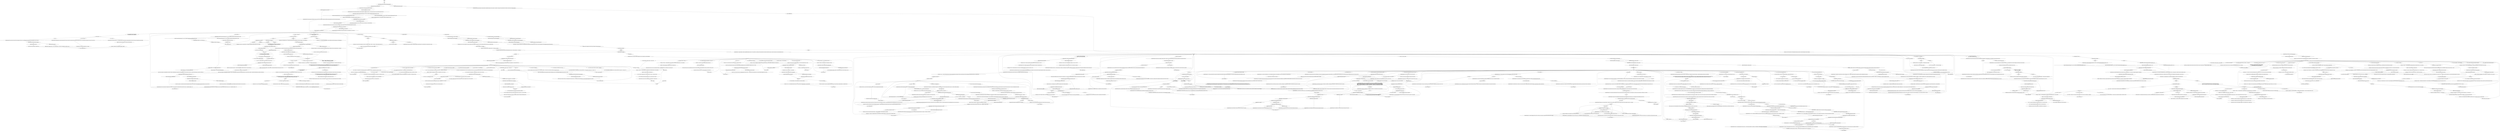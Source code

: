 # SEAFORT / INSULINDIAN PHASMID
# Interact with the Insulindian phasmid.
# ==================================================
digraph G {
	  0 [label="START"];
	  1 [label="input"];
	  2 [label="Insulindian Phasmid: Please do not do that again."];
	  3 [label="Cuno: \"It looks like the phasmid had some kind of *nest* there -- look. Like a hoard, man...\""];
	  4 [label="Cuno: \"Yeah, grandpa's not looking so good. We need to check on him...\""];
	  5 [label="fail_at_phero"];
	  6 [label="Cuno: There's a big smile on his lips, like he can't believe what he's saying: \"We fucking *saw* it, yo -- it was real.\""];
	  7 [label="Empathy: In some kind of strange, semi-catatonic state."];
	  8 [label="Perception (Sight): In the reeds, where he's pointing, you see a flash of white -- *porcelain* white."];
	  9 [label="Suggestion: The segmented antennae move with apprehension, searching for something... you."];
	  10 [label="Inland Empire: You smell..."];
	  11 [label="Insulindian Phasmid: From the corner of your eye, you see a sudden cascade of motion ripple through the insect's limbs. A series of ultrasonic clicks fills your ear...\nFrom the corner of your eye, you see a sudden cascade of motion ripple through the phasmid's limbs. A series of ultrasonic clicks fills your ear..."];
	  12 [label="Authority: He's letting his pride get in the way."];
	  13 [label="You: \"You exist...\""];
	  14 [label="Insulindian Phasmid: IsCunoInParty()"];
	  15 [label="IsCunoInParty()", shape=diamond];
	  16 [label="!(IsCunoInParty())", shape=diamond];
	  17 [label="Esprit de Corps: Meanwhile, in the antechamber of the Station 57 lazareth, a neatly packed pair of cargo pants and an orange bomber jacket sit in a locker. Nested on the jacket -- a small block of milled aluminium, tucked away in a leather case."];
	  18 [label="Esprit de Corps: An instant camera -- the Trigat Sunshine Mini. A moan of discomfort sounds from the lazareth, as he turns onto his side..."];
	  19 [label="Conceptualization: Praying to you."];
	  20 [label="You: Tell me -- what are you doing?"];
	  21 [label="You: Variable[\"seafort.phasmid_wc_what_are_ya_doin\"]"];
	  22 [label="Variable[\"seafort.phasmid_wc_what_are_ya_doin\"]", shape=diamond];
	  23 [label="!(Variable[\"seafort.phasmid_wc_what_are_ya_doin\"])", shape=diamond];
	  24 [label="You: (Whisper.) \"Kim, it's foaming.\"\n(Whisper.) \"Cuno, it's foaming.\""];
	  25 [label="Jump to: [PHASMID main]"];
	  26 [label="Insulindian Phasmid: Unwittingly the insect continues its stridulations. As it moves, tuft-like structures still pretending to be plants rustle along on its joints."];
	  27 [label="Insulindian Phasmid: The reed-creature does not stop its stridulations -- it towers above you, parting the reeds it emerged from. Tuft like structures still rustle on its joints."];
	  28 [label="Authority: About now he is ready to believe in anything."];
	  29 [label="Kim Kitsuragi: \"The paraplegic? She could have, yes...\" He seems unsure."];
	  30 [label="Kim Kitsuragi: \"I never thought the damn *cryptozoology* would factor into this... Well, we know it's here now. We *will* find it again.\""];
	  31 [label="Esprit de Corps: \"He must be *really* out of it, yelling like that. Well, at least he's *alive*....\" Officer Minot in the blue uniform frowns: \"Jean, maybe something *happened*? He's in distress...\""];
	  32 [label="The Deserter: \"Crypto-what?\" Some odd connotation catches the old man's ear."];
	  33 [label="You: Lick your finger."];
	  34 [label="Insulindian Phasmid: Variable[\"seafort.phasmid_one_shudder\"]"];
	  35 [label="Variable[\"seafort.phasmid_one_shudder\"]", shape=diamond];
	  36 [label="!(Variable[\"seafort.phasmid_one_shudder\"])", shape=diamond];
	  37 [label="Insulindian Phasmid: The arthropod towers above you, frozen in place. A twitch passes one of its hind legs, as you..."];
	  38 [label="Interfacing: Feels like nothing. The arthropod in front of you stays frozen..."];
	  39 [label="Insulindian Phasmid: Variable[\"seafort.phasmid_wc_failure_counter\"] >= 1"];
	  40 [label="Variable[\"seafort.phasmid_wc_failure_counter\"] >= 1", shape=diamond];
	  41 [label="!(Variable[\"seafort.phasmid_wc_failure_counter\"] >= 1)", shape=diamond];
	  42 [label="Pain Threshold: Suddenly -- another flash of pain. Worse than the one before. The taste of blood in your mouth. The insect tastes it too, twitching suddenly..."];
	  43 [label="You: It's *wunderbar*.\nFor me it's *wunderbar*."];
	  44 [label="Perception (Sight): Shifting around in the reeds around it, in the muddy water... you notice some of its hind legs apparently standing on the water from time to time. It's *that* light..."];
	  45 [label="You: I'm ill in my head. I'm insane. That's how it is for me."];
	  46 [label="Insulindian Phasmid: That is your problem. Nothing ever ends for me. There is only room for two, maybe three pictures in my mind."];
	  47 [label="You: Got it. Solved it."];
	  48 [label="Insulindian Phasmid: You are a violent and irrepressible miracle. The vacuum of cosmos and the stars burning in it are afraid of you. Given enough time you would wipe us all out and replace us with nothing -- just by accident."];
	  49 [label="Insulindian Phasmid: She was middle class. It doesn't take a three-metre stick insect to tell you that."];
	  50 [label="Half Light: It may have unknown, dangerous biochemical characteristics that help it maintain its camouflage."];
	  51 [label="Insulindian Phasmid: Very slowly -- and only because he won't go away. It is meant to keep them from noticing me, to interfere with the pictures in their heads. But he has looked at me too long. And I'm destroying him."];
	  52 [label="Jump to: [the_phasmid]"];
	  53 [label="You: Of all the creatures I've met you are the scariest."];
	  54 [label="You: Okay good. Forget it."];
	  55 [label="Insulindian Phasmid: Everything your eyes touch goes back there -- behind the nerve mirror. What if you blink? Are we still here? (Please don't blink). What if you misplace us all one day -- or just forget?"];
	  56 [label="Untitled hub"];
	  57 [label="Cuno: \"Fuck. Where did it go?\""];
	  58 [label="Cuno: \"The fuck...\" He squints. \"Is that *ceramic*? And more stuff -- like a *nest* in the reeds. We should peep it... fucking hell...\""];
	  59 [label="Jump to: [cuno_massive_failure]"];
	  60 [label="Cuno: \"Yo, we just saw a giant fucking insect, okay? Focus on that, not some...\" He looks around. \"Where'd it go?\""];
	  61 [label="You: \"I don't understand... I *had* the pheromone....\""];
	  62 [label="Cuno: \"Cuno doesn't know what that means -- Cuno just knows it was FUCKING GIANT. Holy hell...\""];
	  63 [label="Insulindian Phasmid: Variable[\"whirling.lena_intro_midgreet\"]"];
	  64 [label="Variable[\"whirling.lena_intro_midgreet\"]", shape=diamond];
	  65 [label="!(Variable[\"whirling.lena_intro_midgreet\"])", shape=diamond];
	  66 [label="Authority: He's truly satisfied with your performance in Death Island right now."];
	  67 [label="Savoir Faire: No! The flash will scare the creature off! Warn him NOW!"];
	  68 [label="Half Light: I am not palatable. Do not eat me. I am afraid."];
	  69 [label="Kim Kitsuragi: He comes to, abruptly. \"Understood. Of course,\" he says with a nod."];
	  70 [label="You: \"Hey.\""];
	  71 [label="Jump to: [phasmid intro hub]"];
	  72 [label="Insulindian Phasmid: IsKimHere()"];
	  73 [label="IsKimHere()", shape=diamond];
	  74 [label="!(IsKimHere())", shape=diamond];
	  75 [label="Encyclopedia: The tracheal system on the creature's abdomen expands in front of you, to take in and expel air -- it's *smelling* you."];
	  76 [label="You: Let your heels drop back onto solid ground."];
	  77 [label="You: Put your hand down."];
	  78 [label="Insulindian Phasmid: The invertebrate comes back to life, stridulating. Sets of complex eyes follow you, moving in tandem, on either side of the insect's small head."];
	  79 [label="Electrochemistry: Breathing you in -- your sour, greasy semiochemicals on the breeze..."];
	  80 [label="failure_of_many_proportions"];
	  81 [label="Kim Kitsuragi: \"No...\" He shows you the white slip of photo paper. There's a rainbow of colour -- blue, white, yellow, and brown like a child's painting."];
	  82 [label="Jump to: [failure_of_many_proportions]"];
	  83 [label="Authority: Something cracks in the lieutenant. He's letting his pride get in the way."];
	  84 [label="The Deserter: \"I don't...\" He's extending his hand into the dust now, for some odd reason. Smearing his finger in it, like a confused child..."];
	  85 [label="Inland Empire: For all time."];
	  86 [label="Kim Kitsuragi: \"It's good, it's good,\" the lieutenant whispers, holding it up. \"Don't worry. We got it.\""];
	  87 [label="Half Light: It's about to move, you can sense it!"];
	  88 [label="You: I want to know your mind."];
	  89 [label="Insulindian Phasmid: Variable[\"seafort.sense_hearing_pain_flash\"]"];
	  90 [label="Variable[\"seafort.sense_hearing_pain_flash\"]", shape=diamond];
	  91 [label="!(Variable[\"seafort.sense_hearing_pain_flash\"])", shape=diamond];
	  92 [label="You: My body aches. I'm bleeding."];
	  93 [label="Insulindian Phasmid: I smelled it, as soon as you stepped on the island -- strawberries. Fresh burst of red strawberries. Ripe turning riper. Soon you will be rotten."];
	  94 [label="Insulindian Phasmid: Fire? Where?"];
	  95 [label="Physical Instrument: No -- it's what the three metres tall stick insect came up with."];
	  96 [label="You: *How?*"];
	  97 [label="Jump to: [are_you_sure]"];
	  98 [label="You: So you look like a reed, and you eat reeds?"];
	  99 [label="Insulindian Phasmid: *I* think we should eat it. If it's a leaf you can put it in your mouth. Or a reed. Yum yum."];
	  100 [label="You: Also that."];
	  101 [label="Jump to: [the_phasmid]"];
	  102 [label="Kim Kitsuragi: \"No. What's going on?\""];
	  103 [label="Electrochemistry: Nothing but you, a detective of the RCM, standing there with your mouth agape."];
	  104 [label="Jump to: [the_phasmid]"];
	  105 [label="You: \"Wait, how do you know about the phasmid?\"\n\"Wait -- Insulindian Phasmid? How do you know this?\""];
	  106 [label="chat_with_cuno"];
	  107 [label="Jump to: [Insulindian Phasmid: \"The insect's head is crowned with r...\"]"];
	  108 [label="Insulindian Phasmid: Variable[\"seafort.phasmid_sugg_prepare\"]"];
	  109 [label="Variable[\"seafort.phasmid_sugg_prepare\"]", shape=diamond];
	  110 [label="!(Variable[\"seafort.phasmid_sugg_prepare\"])", shape=diamond];
	  111 [label="Inland Empire: Be afraid. You smell wrong."];
	  112 [label="Jump to: [phasmid intro hub]"];
	  113 [label="You: \"Okay, take the picture.\""];
	  114 [label="Insulindian Phasmid: The ghost insect watches you disengage, continuing its hypnotizing motion. It's unclear whether it even registers that you're going..."];
	  115 [label="Esprit de Corps: A camera -- an instant colour camera the lieutenant keeps tucked away in his coat pocket. A moan of discomfort sounds from the lazareth, as he turns onto his side..."];
	  116 [label="Insulindian Phasmid: No reply. A total, ancient silence comes from its mouth, along with what appears to be some kind of foam... The stridulations of its limbs continue all around you."];
	  117 [label="Insulindian Phasmid: IsKimHere()"];
	  118 [label="IsKimHere()", shape=diamond];
	  119 [label="!(IsKimHere())", shape=diamond];
	  120 [label="Kim Kitsuragi: \"Our suspect's not looking so good. We should check him over -- also...\" He points to the reeds."];
	  121 [label="Kim Kitsuragi: \"Helped them?\" He falls silent for a moment. \"I don't see what more we could have done?\""];
	  122 [label="Insulindian Phasmid: Variable[\"coast.morells_pheromone_spray\"] == true  and  Variable[\"whirling.bath_washed_pheromones_off\"] == false"];
	  123 [label="Variable[\"coast.morells_pheromone_spray\"] == true  and  Variable[\"whirling.bath_washed_pheromones_off\"] == false", shape=diamond];
	  124 [label="!(Variable[\"coast.morells_pheromone_spray\"] == true  and  Variable[\"whirling.bath_washed_pheromones_off\"] == false)", shape=diamond];
	  125 [label="Insulindian Phasmid: Variable[\"coast.morells_pheromone_spray\"]"];
	  126 [label="Variable[\"coast.morells_pheromone_spray\"]", shape=diamond];
	  127 [label="!(Variable[\"coast.morells_pheromone_spray\"])", shape=diamond];
	  128 [label="Insulindian Phasmid: Variable[\"whirling.lena_intro_midgreet\"]"];
	  129 [label="Variable[\"whirling.lena_intro_midgreet\"]", shape=diamond];
	  130 [label="!(Variable[\"whirling.lena_intro_midgreet\"])", shape=diamond];
	  131 [label="you_met_cryptos"];
	  132 [label="You: \"I should have taken the pheromone!\""];
	  133 [label="Insulindian Phasmid: Variable[\"seafort.phasmid_esprit_stuff_in_station\"]"];
	  134 [label="Variable[\"seafort.phasmid_esprit_stuff_in_station\"]", shape=diamond];
	  135 [label="!(Variable[\"seafort.phasmid_esprit_stuff_in_station\"])", shape=diamond];
	  136 [label="You: \"Lieutenant, it's thinking with its *limbs*.\""];
	  137 [label="Jump to: [PHASMID main]"];
	  138 [label="You: (I'm sure.) \"We got it, Kim...\" (Keep backing.)"];
	  139 [label="You: In my heart. For me it's sadness -- input after input."];
	  140 [label="Insulindian Phasmid: I am not. There isn't even a central nervous system in my head. Only mouthparts for eating wetland plants."];
	  141 [label="Insulindian Phasmid: No. The leg tried to move around independently, making it hard to walk."];
	  142 [label="You: No, I'm not. Why are you asking?"];
	  143 [label="Insulindian Phasmid: The leg tried to move around independently, making it hard to walk."];
	  144 [label="You: ...how?"];
	  145 [label="You: \"Okay good. Forget it.\""];
	  146 [label="Insulindian Phasmid: Good bye. A series of chirrups surrounds you, like swallows on a cliff side, as the phasmid moves its forearms -- tymbals visible on the inside of its white stalks..."];
	  147 [label="Perception (Sight): ...and something under it! In the place it stood, bobbing there, among the reeds. A collection of items."];
	  148 [label="Jump to: [kim_after_chat]"];
	  149 [label="You: Am I having a violent epileptic seizure?"];
	  150 [label="Insulindian Phasmid: Please be. Or one day one of you will close your eyes and sigh -- and open them to see that none of this ever existed."];
	  151 [label="Logic: Oh my god, *Kim* had the camera!"];
	  152 [label="Cuno: \"Doesn't look like you're spazzin' out\" he whispers behind you. \"Cuno knows all about seizures.\""];
	  153 [label="You: \"What does it look like?\""];
	  154 [label="Cuno: \"You're just staring at the giant insect.\""];
	  155 [label="You: \"It can walk on water.\""];
	  156 [label="endhub"];
	  157 [label="Kim Kitsuragi: \"Our suspect is not looking so good. We need to check on him -- also...\" He points to the reeds."];
	  158 [label="You: \"I shouldn't have taken a bath, the pheromone washed off!\""];
	  159 [label="Cuno: \"Between the reeds there -- it doesn't like bein' out in the open. Shifty fuck... I saw it slip in there. It's gone now, but...\" He pants. \"Wow.\""];
	  160 [label="Savoir Faire: Relax. Now that you *know* it's here -- how long can it hide?"];
	  161 [label="Perception (Hearing): Sssss-hsssss-tik-ssssss-hssss-tik..."];
	  162 [label="Kim Kitsuragi: \"We need a photo -- or no one will believe us.\" He continues to pull the lens open..."];
	  163 [label="Insulindian Phasmid: Variable[\"seafort.dolores_said_hey\"]"];
	  164 [label="Variable[\"seafort.dolores_said_hey\"]", shape=diamond];
	  165 [label="!(Variable[\"seafort.dolores_said_hey\"])", shape=diamond];
	  166 [label="Insulindian Phasmid: Back on an island 28 kilometres away, the gigantic insect moves its antennae, taking its measure of the air, slowly... it's searching for something -- *you*."];
	  167 [label="Electrochemistry: You barely get to take one step -- the invertebrate reacts with uncanny speed, skating away across the water. It's gone, like a skipping stone, leaving nothing but rings on the sea's calm mirror..."];
	  168 [label="PHASMID main"];
	  169 [label="You: (Whisper) \"Okay Kim, take the picture.\"\n(Whisper.) \"Kim, show me the picture again...\""];
	  170 [label="You: Put your hands down instead."];
	  171 [label="Kim Kitsuragi: \"Okay...\" With a slow ring of metal, the lieutenant slides the lens open and raises it to eye level."];
	  172 [label="You: \"It *did* have something to do with the ox-spray!\""];
	  173 [label="Perception (Sight): Even a wildlife photographer couldn't make out a familiar form, let alone a gigantic stick insect."];
	  174 [label="Kim Kitsuragi: There's a flicker of a smile on his lips, like he can't believe what he's saying: \"We *saw* it -- it was real.\""];
	  175 [label="The Deserter: \"What now...\" the old man behind you repeats suddenly. He's put his hand into the ash -- it's dirty and black."];
	  176 [label="Kim Kitsuragi: \"It looks like it has some kind of nest there... Maybe there's proof in there.\""];
	  177 [label="You: \"God, I shouldn't have taken a bath! The pheromone washed off!\""];
	  178 [label="Insulindian Phasmid: Variable[\"seafort.phasmid_esprit_posse_incoming\"]"];
	  179 [label="Variable[\"seafort.phasmid_esprit_posse_incoming\"]", shape=diamond];
	  180 [label="!(Variable[\"seafort.phasmid_esprit_posse_incoming\"])", shape=diamond];
	  181 [label="Insulindian Phasmid: A sudden shiver passes the limb. Looks like the creature is awakening, wave by wave from its stupor."];
	  182 [label="Insulindian Phasmid: Variable[\"seafort.phasmid_inland_only_chance\"]"];
	  183 [label="Variable[\"seafort.phasmid_inland_only_chance\"]", shape=diamond];
	  184 [label="!(Variable[\"seafort.phasmid_inland_only_chance\"])", shape=diamond];
	  185 [label="Insulindian Phasmid: Variable[\"seafort.phasmid_wc_what_are_ya_doin\"]"];
	  186 [label="Variable[\"seafort.phasmid_wc_what_are_ya_doin\"]", shape=diamond];
	  187 [label="!(Variable[\"seafort.phasmid_wc_what_are_ya_doin\"])", shape=diamond];
	  188 [label="Insulindian Phasmid: Not even the birds know that. Not even the water lilies."];
	  189 [label="You: Is this a dream? What is happening?"];
	  190 [label="Insulindian Phasmid: For me it is not like that. I have states, not emotions. For example, I experience excitement at unexpected sugar rewards, but that is not important."];
	  191 [label="Insulindian Phasmid: No. You are the miracle."];
	  192 [label="Insulindian Phasmid: IsTHCPresent(\"shit_together\")"];
	  193 [label="IsTHCPresent(\"shit_together\")", shape=diamond];
	  194 [label="!(IsTHCPresent(\"shit_together\"))", shape=diamond];
	  195 [label="Esprit de Corps: ARRIVING"];
	  196 [label="You: The killer."];
	  197 [label="Insulindian Phasmid: She was hell on Earth. It doesn't take a three-metre stick insect to tell you that."];
	  198 [label="You: I have already forgotten the whole world once -- when I drank too much."];
	  199 [label="Cuno: \"Everybody does. It's the fucking Insulindian phasmid.\""];
	  200 [label="Insulindian Phasmid: Variable[\"coast.morells_pheromone_spray\"]"];
	  201 [label="Variable[\"coast.morells_pheromone_spray\"]", shape=diamond];
	  202 [label="!(Variable[\"coast.morells_pheromone_spray\"])", shape=diamond];
	  203 [label="You: \"Okay good. Forget it.\""];
	  204 [label="Cuno: \"It's gone...\" Cuno stares to the north. \"Between those reeds there. Fucking hell it can...\""];
	  205 [label="Savoir Faire: Now that you know it exists -- you can get it another day. It can't hide forever..."];
	  206 [label="Cuno: \"It looks like the insect had some kind of *nest* there -- look. Like a hoard, or some shit...\""];
	  207 [label="Insulindian Phasmid: Variable[\"coast.morells_pheromone_spray\"] == true  and  Variable[\"whirling.bath_washed_pheromones_off\"] == false"];
	  208 [label="Variable[\"coast.morells_pheromone_spray\"] == true  and  Variable[\"whirling.bath_washed_pheromones_off\"] == false", shape=diamond];
	  209 [label="!(Variable[\"coast.morells_pheromone_spray\"] == true  and  Variable[\"whirling.bath_washed_pheromones_off\"] == false)", shape=diamond];
	  210 [label="Insulindian Phasmid: Variable[\"seafort.phasmid_rc_composure_approach\"]"];
	  211 [label="Variable[\"seafort.phasmid_rc_composure_approach\"]", shape=diamond];
	  212 [label="!(Variable[\"seafort.phasmid_rc_composure_approach\"])", shape=diamond];
	  213 [label="Savoir Faire: No! The flash will scare the creature. Warn him NOW!"];
	  214 [label="Jump to: [taking_photo_hub]"];
	  215 [label="Jump to: [phasmid intro hub]"];
	  216 [label="Insulindian Phasmid: He not as much as glances at the gigantic insect to his right -- nor does it look at him. Its antennae take their measure of the air, slowly... searching for something -- *you*."];
	  217 [label="Insulindian Phasmid: Variable[\"seafort.phasmid_concept_praying\"]"];
	  218 [label="Variable[\"seafort.phasmid_concept_praying\"]", shape=diamond];
	  219 [label="!(Variable[\"seafort.phasmid_concept_praying\"])", shape=diamond];
	  220 [label="You: (Look up.) \"You're smelling me...\""];
	  221 [label="You: \"What now?\" (Continue.)"];
	  222 [label="Kim Kitsuragi: \"It's just a blur,\" he says, looking at the slip of paper in his hand."];
	  223 [label="You: (Yell.) \"No!\""];
	  224 [label="You: \"No one will believe me... no one will believe this was real.\""];
	  225 [label="Interfacing: You were right, it glistens with some kind of moisture. The creature in front of you stays frozen..."];
	  226 [label="You: I want there to be more."];
	  227 [label="Insulindian Phasmid: Mute, the insect foams from its mouthparts, tilting the plates of its fused together head. From left to right, without reason."];
	  228 [label="Insulindian Phasmid: I exist.\nI exist. "];
	  229 [label="Empathy: Something stirs in the insect as you begin to back off. It seems to also takes a step back... Something tells you -- the next time you engage and disengage it will probably flee."];
	  230 [label="Insulindian Phasmid: No. You are awake. I am real. Light is forming me. This is real."];
	  231 [label="Insulindian Phasmid: Shapes of plants and animals. And *internal* sensations. A swarm of sounds, tiny vibrations on the inside of my forearms -- all speak of complexities totally beyond my understanding."];
	  232 [label="Insulindian Phasmid: Now I will tell you how it is for me. For me it is a series of half-lit images. A kind of darkness, being intruded upon. Transient. Dim. Moist."];
	  233 [label="Jump to: [the_phasmid]"];
	  234 [label="Insulindian Phasmid: Sometimes, when moulting, I regrow a lost limb. One time something went wrong and a small leg replaced a missing antenna."];
	  235 [label="Insulindian Phasmid: Variable[\"seafort.phasmid_inland_detective\"]"];
	  236 [label="Variable[\"seafort.phasmid_inland_detective\"]", shape=diamond];
	  237 [label="!(Variable[\"seafort.phasmid_inland_detective\"])", shape=diamond];
	  238 [label="Insulindian Phasmid: Yes. They don't mind."];
	  239 [label="Insulindian Phasmid: No one believed I exist -- almost no one. Until you came, detective. Dripping of blood that smells like strawberries. Across the calm sea, the first in a thousand years."];
	  240 [label="You: \"I think I'm having a vision. About the final fate of mankind.\""];
	  241 [label="Insulindian Phasmid: IsHighestPolitical(\"ultraliberal\")"];
	  242 [label="IsHighestPolitical(\"ultraliberal\")", shape=diamond];
	  243 [label="!(IsHighestPolitical(\"ultraliberal\"))", shape=diamond];
	  244 [label="Insulindian Phasmid: Variable[\"seafort.phasmid_touching_hub\"] == true  and  Variable[\"seafort.phasmid_talking_hub_reached\"] == true"];
	  245 [label="Variable[\"seafort.phasmid_touching_hub\"] == true  and  Variable[\"seafort.phasmid_talking_hub_reached\"] == true", shape=diamond];
	  246 [label="!(Variable[\"seafort.phasmid_touching_hub\"] == true  and  Variable[\"seafort.phasmid_talking_hub_reached\"] == true)", shape=diamond];
	  247 [label="Insulindian Phasmid: And just like that it's gone -- skating away across the sea's calm mirror like a skipping stone, leaving nothing but  circles on the water..."];
	  248 [label="Insulindian Phasmid: I already did."];
	  249 [label="Insulindian Phasmid: What if it's not you? What if the three metres tall stick insect is having the vision -- while you're alone and  petrified."];
	  250 [label="You: I don't want to know."];
	  251 [label="Insulindian Phasmid: So it is *already* happening. One day, one of you will close your eyes and sigh -- and open them to see that none of this ever existed."];
	  252 [label="Insulindian Phasmid: IsKimHere()"];
	  253 [label="IsKimHere()", shape=diamond];
	  254 [label="!(IsKimHere())", shape=diamond];
	  255 [label="Cuno: \"Whoah... maybe it's poison? Fucking hell...\" The kid watches you apprehensively."];
	  256 [label="You: \"Cuno. Am I having a violent epileptic seizure?\""];
	  257 [label="Cuno: \"No, quit frontin'. What's up with you? We're a team, cop.\""];
	  258 [label="You: \"I think I'm having a vision. About the final fate of mankind.\""];
	  259 [label="You: \"What now?\" [Leave.]"];
	  260 [label="Empathy: In some kind of strange, semi-catatonic state. He's not looking so good."];
	  261 [label="Cuno: Your voice echoes alone on the water. The kid looks at you..."];
	  262 [label="You: \"What in the name of *god* was that?\""];
	  263 [label="Insulindian Phasmid: Variable[\"seafort.phasmid_ency_cryptozoologist\"]"];
	  264 [label="Variable[\"seafort.phasmid_ency_cryptozoologist\"]", shape=diamond];
	  265 [label="!(Variable[\"seafort.phasmid_ency_cryptozoologist\"])", shape=diamond];
	  266 [label="Savoir Faire: And you'll see it again. Now that you *know* it's real, how long can it hide?"];
	  267 [label="You: \"I should have taken the pheromone from Morell!\""];
	  268 [label="Kim Kitsuragi: \"My camera.\""];
	  269 [label="Kim Kitsuragi: \"I won't be one of those fools who didn't take a picture...\" He has stopped fiddling with the camera, but does not put it down."];
	  270 [label="Insulindian Phasmid: A sudden chirrup fills the air -- the walking stick moves its whole body, limbs working independently of each other, like the parts of a masterfully constructed machine."];
	  271 [label="Empathy: There is a sadness in there -- or is it in you, from the dream... It's still with you, the pitiful *hey* you told her, even now..."];
	  272 [label="You: (Whisper.) \"That's right. Pray.\""];
	  273 [label="You: (Yell.) \"No!\""];
	  274 [label="Empathy: In some kind of strange, semi-catatonic state."];
	  275 [label="Kim Kitsuragi: \"I know. We *should* have... It's my fault too.\" He looks across the water. The slip of photo paper still drying in his hand, just hanging there for a second."];
	  276 [label="Insulindian Phasmid: Reed-like tufts stick out of its joints. As the insect moves its forearms it produces a faint hiss -- like a reel-to-reel machine spinning after the tape breaks."];
	  277 [label="Kim Kitsuragi: \"Where? Where did it go?\" The lieutenant has the camera in one hand -- and a slip of white paper in the other, developing."];
	  278 [label="Kim Kitsuragi: \"The ampoule will produce a loud hiss.\" He turns to you and whispers: \"You're right. It could scare it away. I need a better moment, when it's not looking.\""];
	  279 [label="Jump to: [alone hub]"];
	  280 [label="Jump to: [alone hub]"];
	  281 [label="Encyclopedia: Or a *ryacintha*, an Occidental leaf insect with its brain stored in four leaf-like extensions. Or a mimicry octopus with its intelligent tentacles..."];
	  282 [label="Insulindian Phasmid: Variable[\"XP.phasmid_thinks_with_its_limbs\"]"];
	  283 [label="Variable[\"XP.phasmid_thinks_with_its_limbs\"]", shape=diamond];
	  284 [label="!(Variable[\"XP.phasmid_thinks_with_its_limbs\"])", shape=diamond];
	  285 [label="Insulindian Phasmid: For me it is a series of half-lit images. A kind of darkness, being intruded upon. Transient. Dim. Moist."];
	  286 [label="Pain Threshold: Change of topic!"];
	  287 [label="are_you_sure"];
	  288 [label="Insulindian Phasmid: I am an unknown species of the order Phantasmodea -- endemic to the Insulindian isola. For the last three hundred and fifty years I have hidden in plain sight, masquerading as the reeds. Moulding, cloning myself, unfolding at night to play with trash bins and buoys."];
	  289 [label="Insulindian Phasmid: I went unnoticed by the first settlers and the land surveyors of the suzerain. Also by the soldiers of the Revolution and the officials of the occupation. Even the Semenese islanders who came here first, but did not stay, have not seen me."];
	  290 [label="Insulindian Phasmid: No. *You* are. The moral of our encounter is: I am a relatively median lifeform -- while it is you who are total, extreme madness. A volatile simian nervous system, ominously new to the planet."];
	  291 [label="Jump to: [the_phasmid]"];
	  292 [label="Jump to: [the_phasmid]"];
	  293 [label="You: \"Nothing. Just looking at the stick insect. Everything is normal.\""];
	  294 [label="kim_after_chat"];
	  295 [label="You: What does it look like?"];
	  296 [label="Insulindian Phasmid: Hissing and clicking, the arthropod extends its mandible-like antennae to greet you again. You're right below it, looking up at the colossal chitin of its white limbs. Its small eyes look at nothing in particular."];
	  297 [label="Suggestion: You never had a chance. There was something off the moment you approached it... The creature didn't *like* you."];
	  298 [label="You: \"What's that, in the water?\""];
	  299 [label="Jump to: [endhub]"];
	  300 [label="Empathy: In some kind of strange, semi-catatonic state."];
	  301 [label="Jump to: [phasmid intro hub]"];
	  302 [label="Insulindian Phasmid: Variable[\"seafort.phasmid_esprit_posse_incoming\"]"];
	  303 [label="Variable[\"seafort.phasmid_esprit_posse_incoming\"]", shape=diamond];
	  304 [label="!(Variable[\"seafort.phasmid_esprit_posse_incoming\"])", shape=diamond];
	  305 [label="Savoir Faire: The air moves through it. Its slender sticks."];
	  306 [label="Kim Kitsuragi: \"We *need* a photo -- no one will believe us.\" He continues to pull the lens open..."];
	  307 [label="You: \"Stop. Let me approach it first.\"\n\"It's afraid. Stop *now*.\""];
	  308 [label="The Deserter: No one hears you whisper. Behind you, the straggler sits despondently by the fire, oblivious to his surroundings."];
	  309 [label="Insulindian Phasmid: There is no change in the insects motion while its being aimed by the camera. It remains fixated on you."];
	  310 [label="Encyclopedia: Neither have you. But you know who would -- a cryptozoologist!"];
	  311 [label="You: \"What in the name of god was that?\""];
	  312 [label="You: \"I should have helped the cryptozoologists. It's too late now...\""];
	  313 [label="Reaction Speed: A cryptozoologist? Oh god, there was one..."];
	  314 [label="Esprit de Corps: Three-hundred metres inland special consultant Trant Heidelstam cups his ear. Satellite-Officer Vicquemare nods to him on the jetty: \"I heard it.\""];
	  315 [label="Insulindian Phasmid: A small shudder passes the creature's arm. High above you its black pearl-eyes still glisten, mesmerized by the light passing its nervous system."];
	  316 [label="Insulindian Phasmid: It is impossible to see inside. There is only chitin, pretending to be reeds -- or polished, like stalks of marble. The occasional series of clicks, undecipherable to the human ear."];
	  317 [label="You: Not now..."];
	  318 [label="You: Intruded upon -- by what?"];
	  319 [label="You: This is my masterpiece."];
	  320 [label="Insulindian Phasmid: And when you fall we will come to raise you up, bud from you, banner-like, blossom from you and carry you apart in a sky funeral. In honour of your passing. (But not me, because I am just a leaf eater.)"];
	  321 [label="Volition: In honour of your will, lieutenant-yefreitor. That you kept from falling apart, in the face of sheer terror. Day after day. Second by second."];
	  322 [label="Insulindian Phasmid: You can also eat it. If it's a leaf you can put it in your mouth. Yum yum. Or a reed."];
	  323 [label="You: No. This is just an accident."];
	  324 [label="Insulindian Phasmid: Variable[\"seafort.phasmid_reaction_so\"]"];
	  325 [label="Variable[\"seafort.phasmid_reaction_so\"]", shape=diamond];
	  326 [label="!(Variable[\"seafort.phasmid_reaction_so\"])", shape=diamond];
	  327 [label="Kim Kitsuragi: \"I think we should take the picture -- and then you should *back away* from the unstudied species.\""];
	  328 [label="You: I will."];
	  329 [label="Insulindian Phasmid: Variable[\"seafort.phasmid_reaction_next_time_will_flee\"]"];
	  330 [label="Variable[\"seafort.phasmid_reaction_next_time_will_flee\"]", shape=diamond];
	  331 [label="!(Variable[\"seafort.phasmid_reaction_next_time_will_flee\"])", shape=diamond];
	  332 [label="Kim Kitsuragi: \"No.\" You have rarely seen him with that face."];
	  333 [label="You: Have you accidentally eaten another reed-phasmid?"];
	  334 [label="Insulindian Phasmid: Variable[\"seafort.phasmid_logic_kim_has_camera\"]"];
	  335 [label="Variable[\"seafort.phasmid_logic_kim_has_camera\"]", shape=diamond];
	  336 [label="!(Variable[\"seafort.phasmid_logic_kim_has_camera\"])", shape=diamond];
	  337 [label="Cuno: \"This is so sick. It *likes* you...\" The kid's mouth is agape."];
	  338 [label="Cuno: \"Like a water spider, or like -- one of those water walkers...\" He's lost for words, just pants from excitement. \"This cop shit is *insane*\""];
	  339 [label="Jump to: [endhub]"];
	  340 [label="Insulindian Phasmid: Variable[\"seafort.phasmid_interfacing_thinks_with_its_limbs\"]"];
	  341 [label="Variable[\"seafort.phasmid_interfacing_thinks_with_its_limbs\"]", shape=diamond];
	  342 [label="!(Variable[\"seafort.phasmid_interfacing_thinks_with_its_limbs\"])", shape=diamond];
	  343 [label="Visual Calculus: In the reeds, where the phasmid was hiding, you see a little flash of white -- *porcelain* white."];
	  344 [label="You: \"I should have taken the pheromone from Morell!\""];
	  345 [label="You: \"I could have learned something about the phasmid's behaviour. Searched for it with them.\""];
	  346 [label="Reaction Speed: A cryptozoologist? Oh god, there was one..."];
	  347 [label="Insulindian Phasmid: The creature stands on long stilt-like legs, antennae hanging from its head like a woman's hair -- white and curled at the tips. It is no more than five steps away from you."];
	  348 [label="Insulindian Phasmid: Nothing changes in the cyclical, praying motion of the creature's limbs. They are porcelain white on the inside, and reed-coloured on the out -- beige, light brown and striped. You are unsure if it is scared or not."];
	  349 [label="Jump to: [yard.hanged_picture_taken]"];
	  350 [label="Insulindian Phasmid: The foam slowly turns a darker shade, like burnt caramel -- as the insect moves its mouthparts, masticating. The little bubbles begin to burst, one by one..."];
	  351 [label="Perception (Smell): Letting out that same smell, like summer burning."];
	  352 [label="You: \"Don't pray to me. I'm nothing.\""];
	  353 [label="You: \"I shouldn't have taken a bath, the pheromone washed off!\""];
	  354 [label="You: \"You didn't get the picture?\""];
	  355 [label="Empathy: It's too late now."];
	  356 [label="fail_at_phero"];
	  357 [label="Insulindian Phasmid: You see the insect turn to him, its mandible antennae reaching out. Its motions are quick, sudden.\nYou see the phasmid turn to him, its mandible antennae reaching out. The motions are quick, sudden."];
	  358 [label="You: It's not use telling him..."];
	  359 [label="Insulindian Phasmid: Variable[\"whirling.lena_intro_midgreet\"]"];
	  360 [label="Variable[\"whirling.lena_intro_midgreet\"]", shape=diamond];
	  361 [label="!(Variable[\"whirling.lena_intro_midgreet\"])", shape=diamond];
	  362 [label="You: Carefully pet its scythe-like forearm."];
	  363 [label="Interfacing: Here, within the smooth white inner part of its limb you sense... something very intimate. Thoughts."];
	  364 [label="You: It's your secret alone."];
	  365 [label="Insulindian Phasmid: Another shudder pulses through the creatures limbs. It jolts back to life, like a record continuing were it left off -- in a swaying, praying motion. Even the small black pearls of its eyes do not stray from you..."];
	  366 [label="Half Light: For a moment there, he was afraid you didn't *get it*, but he's calmer now, looking at it."];
	  367 [label="Insulindian Phasmid: Variable[\"seafort.phasmid_interf_bine\"]"];
	  368 [label="Variable[\"seafort.phasmid_interf_bine\"]", shape=diamond];
	  369 [label="!(Variable[\"seafort.phasmid_interf_bine\"])", shape=diamond];
	  370 [label="Kim Kitsuragi: \"A nest?\" The whisper is anxious. \"Don't do anything now. Later, when it's gone maybe...\""];
	  371 [label="You: In the city, all around. It's going *down*."];
	  372 [label="Insulindian Phasmid: Of course, it is nothing compared to the horror that is you -- with all of creation reflected in your forebrain, in terrible fidelity, a fire mirror. Eternal, never-ending damnation."];
	  373 [label="You: \"Kim. Am I having a violent epileptic seizure?\""];
	  374 [label="Kim Kitsuragi: \"Okay.\" After a second the lieutenant asks: \"Is it somehow related to the case?\""];
	  375 [label="Encyclopedia: Maybe you would find it interesting!"];
	  376 [label="You: That's insane."];
	  377 [label="Insulindian Phasmid: Variable[\"seafort.phasmid_touching_hub\"]"];
	  378 [label="Variable[\"seafort.phasmid_touching_hub\"]", shape=diamond];
	  379 [label="!(Variable[\"seafort.phasmid_touching_hub\"])", shape=diamond];
	  380 [label="Kim Kitsuragi: \"It's gone...\" The lieutenant looks north, with his hand raised to his brow.\n\"It's gone...\" The lieutenant looks north, with the camera uselessly hanging from his fingers."];
	  381 [label="Authority: Nothing but you, a detective of the RCM, standing there with your mouth agape."];
	  382 [label="Perception (Sight): Looks like material for some kind of nest. You should search it."];
	  383 [label="Insulindian Phasmid: Variable[\"seafort.phasmid_intro_hub_reached\"]"];
	  384 [label="Variable[\"seafort.phasmid_intro_hub_reached\"]", shape=diamond];
	  385 [label="!(Variable[\"seafort.phasmid_intro_hub_reached\"])", shape=diamond];
	  386 [label="Empathy: He is *very* disappointed you didn't warn him -- or plan it with him..."];
	  387 [label="Insulindian Phasmid: We suspect it will be something like the oxygen holocaust that wiped out anaerobic life 2.6 billion years ago -- when organisms first started breathing. Only much worse."];
	  388 [label="You: \"Cuno... there's something there.\""];
	  389 [label="Volition: He's right. Dust yourself off and move on. There will be other chances."];
	  390 [label="Empathy: Like laughter. A sort of happiness."];
	  391 [label="get_even_closer_climb_into_its_mouth"];
	  392 [label="Insulindian Phasmid: Silence. Click. The foam slowly turns a darker tone, like burnt caramel -- as the insect moves its mouthparts, masticating on nothing in particular. Then the little bubbles begin to burst, one by one..."];
	  393 [label="Insulindian Phasmid: The invertebrate stops, raising its scythe-like arms and tilting its tiny head, formed from the fused plates around its mouth. For a second, the effigy is frozen, then it nudges back into motion with a click."];
	  394 [label="Insulindian Phasmid: The shrill flash of the camera cuts the air like the blade of a sword. The phasmid freezes in its bright light -- head turned toward the lieutenant. Hypnotized by the flash, it stands frozen before you."];
	  395 [label="Shivers: The sweat on your arms feels cold as ice. As if you're frozen as well, in the shadow of this giant statue of chitinous marble."];
	  396 [label="Half Light: It *definitely* had something to do with the ox-spray! It was repelled by you, as if it was scared."];
	  397 [label="The Deserter: \"What was what?\" The straggler looks around. \"It's just the reeds, playing tricks on you, droite...\""];
	  398 [label="Reaction Speed: Warning!"];
	  399 [label="Jump to: [touching hub]"];
	  400 [label="You: Wipe it off."];
	  401 [label="the_phasmid"];
	  402 [label="Jump to: [the_phasmid]"];
	  403 [label="Physical Instrument: Officially, it was the three metres tall stick insect who solved it."];
	  404 [label="Insulindian Phasmid: Variable[\"seafort.phasmid_thats_cool\"]  or  Variable[\"seafort.phasmid_thats_nothing\"]"];
	  405 [label="Variable[\"seafort.phasmid_thats_cool\"]  or  Variable[\"seafort.phasmid_thats_nothing\"]", shape=diamond];
	  406 [label="!(Variable[\"seafort.phasmid_thats_cool\"]  or  Variable[\"seafort.phasmid_thats_nothing\"])", shape=diamond];
	  407 [label="Insulindian Phasmid: So, you see, it's sometimes difficult to be an insect. All of nature is a kind of horror, or strife -- though none of it as horrible as you. With all of creation reflected in your forebrain."];
	  408 [label="You: I was born to detect you."];
	  409 [label="You: That's absolutely nothing."];
	  410 [label="Authority: ON THE SCENE"];
	  411 [label="Insulindian Phasmid: He is in a bad state, deteriorating fast now. He thinks I am beneficial to him, but I am not. I only quicken his deterioration."];
	  412 [label="Insulindian Phasmid: IsHighestPolitical(\"moralist\")"];
	  413 [label="IsHighestPolitical(\"moralist\")", shape=diamond];
	  414 [label="!(IsHighestPolitical(\"moralist\"))", shape=diamond];
	  415 [label="Insulindian Phasmid: She was hell on Earth. It doesn't take a three-metre stick insect to tell you that."];
	  416 [label="Insulindian Phasmid: It doesn't look like that."];
	  417 [label="You: Then, I think I'm having a vision. About the final fate of mankind."];
	  418 [label="You: Okay. Just looking at the stick insect. Everything is normal."];
	  419 [label="Logic: The Deserter, he's been here for a *long* time."];
	  420 [label="You: Wait, what is the pale?"];
	  421 [label="Insulindian Phasmid: Also very, very dangerous."];
	  422 [label="You: \"God, Kim had a camera. Do you?\""];
	  423 [label="Jump to: [Esprit de Corps: \"Meanwhile, in the antechamber of th...\"]"];
	  424 [label="IsHardcoreModeActive()  and  WasGameBeatenInHardcoreMode()"];
	  425 [label="IsHardcoreModeActive()  and  WasGameBeatenInHardcoreMode()", shape=diamond];
	  426 [label="!(IsHardcoreModeActive()  and  WasGameBeatenInHardcoreMode())", shape=diamond];
	  427 [label="Esprit de Corps: Meanwhile, in the antechamber of the Station 57 lazareth, a neatly packed pair of cargo pants and a black bomber jacket sit in a locker. Nested on the jacket -- a small block of milled aluminium, tucked away in a leather case."];
	  428 [label="You: Blink. (Quick.)"];
	  429 [label="Insulindian Phasmid: Yes. For me everything is *always* normal. God is in his heaven -- everything is normal on Earth."];
	  430 [label="Empathy: In some kind of strange, semi-catatonic state."];
	  431 [label="You: \"I think it went into the reeds there, on that islet...\" (Point North.)"];
	  432 [label="You: \"Damn, I didn't know it would be *connected* to the case...\""];
	  433 [label="Cuno: \"Man, quit beatin' yourself down, we just discovered a GIANT INSECT. Ain't no one done that...\" He looks across the water."];
	  434 [label="You: \"You're right. It was GIANT.\""];
	  435 [label="You: Approach carefully."];
	  436 [label="You: Variable[\"seafort.phasmid_rc_composure_approach\"]"];
	  437 [label="Variable[\"seafort.phasmid_rc_composure_approach\"]", shape=diamond];
	  438 [label="!(Variable[\"seafort.phasmid_rc_composure_approach\"])", shape=diamond];
	  439 [label="Jump to: [phasmid intro hub]"];
	  440 [label="Perception (Smell): The faintest smell, like you've never felt before. Like burnt roses."];
	  441 [label="Insulindian Phasmid: Variable[\"seafort.phasmid_smell_burnt_roses\"]"];
	  442 [label="Variable[\"seafort.phasmid_smell_burnt_roses\"]", shape=diamond];
	  443 [label="!(Variable[\"seafort.phasmid_smell_burnt_roses\"])", shape=diamond];
	  444 [label="Jump to: [PHASMID main]"];
	  445 [label="Jump to: [failure_of_many_proportions]"];
	  446 [label="Volition: Subdue the regret. Dust yourself off, proceed. You'll get it in the next life, where you don't make mistakes. Do what you can with this one, while you're alive."];
	  447 [label="Esprit de Corps: \"He must be *really* out of it, yelling like that. Well, at least he's *alive*....\" Officer Minot in the blue uniform frowns: \"Jean, maybe something *happened*? He's in distress...\""];
	  448 [label="Esprit de Corps: Three-hundred metres inland, on the jetty, special consultant Trant Heidelstam cups his ear. Satellite-Officer Vicquemare nods to him: \"I heard it.\""];
	  449 [label="Kim Kitsuragi: \"The nervous system could be spread out like that...\" He whispers behind you. \"Over the extremities, like a cuttlefish.\""];
	  450 [label="Visual Calculus: Some sort of countdown process is happening. That's all you have time to think..."];
	  451 [label="Suggestion: They are filled with adoration and curiosity. The adoration of some wheel,  or dominion spinning around its parent deity. And the curiosity of a common wasp, tasting sugar in a fizzy drink."];
	  452 [label="Insulindian Phasmid: Variable[\"seafort.phasmid_touching_hub\"]"];
	  453 [label="Variable[\"seafort.phasmid_touching_hub\"]", shape=diamond];
	  454 [label="!(Variable[\"seafort.phasmid_touching_hub\"])", shape=diamond];
	  455 [label="Insulindian Phasmid: It's spread too thin among its limbs, performing incomprehensible operations on the world; and you -- looking at it, mouth slightly open... You cannot even imagine what it thinks."];
	  456 [label="Pain Threshold: Another flash of pain. Again you swallow it, but this time, some of it does not stay down. You think you taste it in your mouth. So does the insect, twitching suddenly..."];
	  457 [label="Insulindian Phasmid: As you're turning away, the phasmid mirrors your movements, stepping on the water -- the long limbs carry its feather weight without breaking its surface."];
	  458 [label="Insulindian Phasmid: Variable[\"seafort.phasmid_perc_reflections_in_water\"]"];
	  459 [label="Variable[\"seafort.phasmid_perc_reflections_in_water\"]", shape=diamond];
	  460 [label="!(Variable[\"seafort.phasmid_perc_reflections_in_water\"])", shape=diamond];
	  461 [label="You: You're the type of animal I would like to be."];
	  462 [label="Physical Instrument: This would explain its antenna being smaller."];
	  463 [label="Jump to: [the_phasmid]"];
	  464 [label="Insulindian Phasmid: You want to be a phasmid? Are you sure?"];
	  465 [label="Insulindian Phasmid: Variable[\"seafort.phasmid_esprit_arriving\"]"];
	  466 [label="Variable[\"seafort.phasmid_esprit_arriving\"]", shape=diamond];
	  467 [label="!(Variable[\"seafort.phasmid_esprit_arriving\"])", shape=diamond];
	  468 [label="You: \"The case? The case is meaningless compared to this.\" (Laugh nervously.) \"I have totally transcended the case.\""];
	  469 [label="Reaction Speed: Wait, so..."];
	  470 [label="You: I don't have that kind of power."];
	  471 [label="Kim Kitsuragi: \"I think you should back away from the unstudied species now...\""];
	  472 [label="You: This is the Gloaming I've been waiting for. Ever since I woke up in the hotel room."];
	  473 [label="Cuno: \"Wait, we have to do something!\""];
	  474 [label="Cuno: \"Cuno doesn't know anything about it, though. Except you stink bad, which is why it left you.\""];
	  475 [label="Esprit de Corps: \"He must be *really* out of it, yelling like that. Well, at least he's *alive*....\" Officer Minot in the blue uniform frowns: \"Jean, maybe something *happened*? He's in distress...\""];
	  476 [label="You: \"Okay, yes, you're probably right. I won't panic.\""];
	  477 [label="Insulindian Phasmid: ..."];
	  478 [label="phasmid intro hub"];
	  479 [label="Perception (Sight): Looks like camera! Yes!"];
	  480 [label="Insulindian Phasmid: Variable[\"seafort.phasmid_perc_looks_like_camera\"]"];
	  481 [label="Variable[\"seafort.phasmid_perc_looks_like_camera\"]", shape=diamond];
	  482 [label="!(Variable[\"seafort.phasmid_perc_looks_like_camera\"])", shape=diamond];
	  483 [label="do_it_to_it"];
	  484 [label="You: \"Just listen to me!\""];
	  485 [label="You: \"Don't be afraid...\""];
	  486 [label="Insulindian Phasmid: IsKimHere()"];
	  487 [label="IsKimHere()", shape=diamond];
	  488 [label="!(IsKimHere())", shape=diamond];
	  489 [label="You: \"I should have taken the pheromone from Morell!\""];
	  490 [label="Jump to: [failure_of_many_proportions]"];
	  491 [label="Kim Kitsuragi: \"I tried,\" he explains. \"But it was moving too fast. And I didn't get the ampoule in right. And...\" He gathers himself. \"Dammit. I believe my eyes. It *was* there.\""];
	  492 [label="Kim Kitsuragi: \"The paraplegic? *Or* the other one on the coast? They could have, yes...\" He seems unsure."];
	  493 [label="Electrochemistry: Like a junkie..."];
	  494 [label="Interfacing: It is surprisingly delicate -- the curly end of the whisker, like a young bine. It's even a bit wet."];
	  495 [label="Visual Calculus: There is some kind of countdown happening, as it slowly processes the overwhelming brightness of the signal. The invertebrate is regaining control..."];
	  496 [label="Insulindian Phasmid: Another shudder passes through the forearm under your palm -- feels like blood pumping through a brain. It's coming to, you withdraw your hand slowly."];
	  497 [label="You: No, wait..."];
	  498 [label="You: Fire, burning.\nFor me, it's fire, burning."];
	  499 [label="Perception (Sight): And... is that a glimmer in the water, below it? Like plastic? Could it be hoarding something?"];
	  500 [label="hoarder_here"];
	  501 [label="Perception (Sight): Of course, no time. The insect towers above you, parting the reeds it emerged from."];
	  502 [label="You: Inside."];
	  503 [label="Insulindian Phasmid: I am oblivious to the city. It is only on my margins. A ball I sometimes spin. A toy, Or the cylinder of a discarded trash bin."];
	  504 [label="You: *This* is the explanation I came up with?"];
	  505 [label="Insulindian Phasmid: The moral of our encounter is: I am a relatively median lifeform, while you are extreme, all-engulfing madness. A volatile simian nervous system, ominously new to the planet."];
	  506 [label="You: See! It's nothing."];
	  507 [label="You: I have to say good bye now. I have no more thoughts. That was all."];
	  508 [label="Jump to: [the_phasmid]"];
	  509 [label="Insulindian Phasmid: No. No one believed I exist -- almost no one. Until you came, detective. Dripping of blood that smells like strawberries.  Across the calm sea, the first in a thousand years."];
	  510 [label="You: Are you poisonous?"];
	  511 [label="Insulindian Phasmid: I can also detect pheromones -- the ones on you tell me that you will not eat me. And that I will benefit from your closeness. In short, I love you."];
	  512 [label="Conceptualization: It was you. Coming from the west. From the Whirling. You were coming..."];
	  513 [label="Insulindian Phasmid: The arthropod follows you with its antennae. As you back off, the cracks and hisses of the tape that's come to its end grow more distant..."];
	  514 [label="Insulindian Phasmid: IsCunoInParty()"];
	  515 [label="IsCunoInParty()", shape=diamond];
	  516 [label="!(IsCunoInParty())", shape=diamond];
	  517 [label="Jump to: [the_phasmid]"];
	  518 [label="Insulindian Phasmid: Variable[\"seafort.phasmid_main_hub_reached\"]"];
	  519 [label="Variable[\"seafort.phasmid_main_hub_reached\"]", shape=diamond];
	  520 [label="!(Variable[\"seafort.phasmid_main_hub_reached\"])", shape=diamond];
	  521 [label="Insulindian Phasmid: It is a nervous shadow cast into the world by you, eating away at reality. A great, unnatural territory. Its advent coincides with the arrival of the human mind."];
	  522 [label="You: Worse how?"];
	  523 [label="Insulindian Phasmid: So it is already happening. Soon, one of you will close your eyes -- and open them to see that none of this ever existed."];
	  524 [label="Jump to: [the_phasmid]"];
	  525 [label="Esprit de Corps: I'll wait. I'm on standby, he thinks, his hands sweaty around the machine."];
	  526 [label="The Deserter: \"What now...\" the old man behind you says suddenly. He's put his hand into the ash -- it's dirty and black."];
	  527 [label="Esprit de Corps: We'll find it again, man. We'll get it, junior officer Cuno thinks. We'll fuckin' nail that phasmid one day."];
	  528 [label="Jump to: [endhub]"];
	  529 [label="Conceptualization: Its insect mind is impenetrable to your reasoning."];
	  530 [label="Jump to: [PHASMID main]"];
	  531 [label="Kim Kitsuragi: \"It appears the insect can walk on water. Like a water strider, you know. It's almost as fast...\" He stops, short of breath. \"Uncanny...\""];
	  532 [label="Insulindian Phasmid: Variable[\"seafort.phasmid_rhet_kim_uncertainty\"]"];
	  533 [label="Variable[\"seafort.phasmid_rhet_kim_uncertainty\"]", shape=diamond];
	  534 [label="!(Variable[\"seafort.phasmid_rhet_kim_uncertainty\"])", shape=diamond];
	  535 [label="Kim Kitsuragi: Your voice echoes on the water."];
	  536 [label="Kim Kitsuragi: \"Looks like it doesn't like to stay out in the open for long.\" The lieutenant squints where you're pointing."];
	  537 [label="You: \"You're right.\""];
	  538 [label="Jump to: [failure_of_many_proportions]"];
	  539 [label="You: \"Damn it! Damn it! I didn't get it right...\" [Leave in rage.]"];
	  540 [label="Insulindian Phasmid: Variable[\"seafort.phasmid_ency_cryptozoologist\"]"];
	  541 [label="Variable[\"seafort.phasmid_ency_cryptozoologist\"]", shape=diamond];
	  542 [label="!(Variable[\"seafort.phasmid_ency_cryptozoologist\"])", shape=diamond];
	  543 [label="You: \"Okay, yes, you're probably right.\""];
	  544 [label="nothing_to_do"];
	  545 [label="Jump to: [touching hub]"];
	  546 [label="Insulindian Phasmid: Variable[\"seafort.phasmid_whiskers\"]  and  Variable[\"seafort.phasmid_limbs\"]"];
	  547 [label="Variable[\"seafort.phasmid_whiskers\"]  and  Variable[\"seafort.phasmid_limbs\"]", shape=diamond];
	  548 [label="!(Variable[\"seafort.phasmid_whiskers\"]  and  Variable[\"seafort.phasmid_limbs\"])", shape=diamond];
	  549 [label="Pain Threshold: What more is there in any of us? You think, as the sight of the insect fades and pain shoots up your right foot and into your abdomen, darkening your view... when it returns the insect twitches, feeling the blood on you..."];
	  550 [label="Encyclopedia: In its marrow -- a combination of complex biomolecules. Hormones, amino acids, lipids."];
	  551 [label="Insulindian Phasmid: I don't know. You're just a shadow for me. Far away, faintly transmitting, but for a curious smell."];
	  552 [label="You: All's well that ends well."];
	  553 [label="You: Yes I'm sure. Why do you ask?"];
	  554 [label="You: \"Then, I think I'm having a vision. About the final fate of mankind.\""];
	  555 [label="Kim Kitsuragi: \"You're just staring at it,\" he whispers."];
	  556 [label="You: Then all we can do is beat our fists against it? Day after day. With no answer."];
	  557 [label="Insulindian Phasmid: Variable[\"tc.rank_known\"]"];
	  558 [label="Variable[\"tc.rank_known\"]", shape=diamond];
	  559 [label="!(Variable[\"tc.rank_known\"])", shape=diamond];
	  560 [label="Insulindian Phasmid: IsKimHere()"];
	  561 [label="IsKimHere()", shape=diamond];
	  562 [label="!(IsKimHere())", shape=diamond];
	  563 [label="Jump to: [kim_after_chat]"];
	  564 [label="Insulindian Phasmid: Variable[\"seafort.phasmid_perc_plastic\"]"];
	  565 [label="Variable[\"seafort.phasmid_perc_plastic\"]", shape=diamond];
	  566 [label="!(Variable[\"seafort.phasmid_perc_plastic\"])", shape=diamond];
	  567 [label="Insulindian Phasmid: The creature appears to have forgiven your nerves -- for now. There it still stands, a thin ghost on stilt-like legs. Antennae hang from its head, like curled strands of human hair."];
	  568 [label="You: I will try."];
	  569 [label="Cuno: \"...the Insulindian phasmid,\" he finishes your sentence in awe.\n\"The Insulindian phasmid,\" he says with his voice lowered in awe."];
	  570 [label="what_ever_cuno"];
	  571 [label="cuno_massive_failure"];
	  572 [label="The Deserter: \"What now...\" the old man behind you repeats suddenly. He withdraws his hand from the ash -- it's dirty and black."];
	  573 [label="Cuno: \"Damn... Cuno's read about that shit in a *book*. Cuno's booked that shit. That was, like, a secret animal. Like one of those they *think* is real but haven't seen. The Insulindian phasmid...\""];
	  574 [label="You: \"Who's gonna believe this?\""];
	  575 [label="The Deserter: \"What now...\" the old man behind you says suddenly. He's put his hand into the ash -- it's dirty and black."];
	  576 [label="Insulindian Phasmid: IsKimHere()"];
	  577 [label="IsKimHere()", shape=diamond];
	  578 [label="!(IsKimHere())", shape=diamond];
	  579 [label="Insulindian Phasmid: IsCunoInParty()"];
	  580 [label="IsCunoInParty()", shape=diamond];
	  581 [label="!(IsCunoInParty())", shape=diamond];
	  582 [label="Insulindian Phasmid: You were right. Little bubbles form on the mouthparts of the creature -- on its segmented lower lip. It looks to be foaming, slowly. The foam is white, then yellowish..."];
	  583 [label="You: \"Why are you're foaming?\""];
	  584 [label="Jump to: [PHASMID main]"];
	  585 [label="Jump to: [failure_of_many_proportions]"];
	  586 [label="Kim Kitsuragi: \"A stick insect of some sort. Pretending to be the reeds...\" He shakes his head. \"Has it been there the whole time?\""];
	  587 [label="Suggestion: You never had a chance. There was something off the moment you approached it. It was scared of you. Of humans."];
	  588 [label="You: \"It was *definitely* that. He didn't like me. I didn't get to take a single step.\""];
	  589 [label="Composure: Like a little boy... for a moment he's unable to keep it together when he looks at the slip."];
	  590 [label="Jump to: [alone hub]"];
	  591 [label="The Deserter: Looks like you're right. He's extending his hand into the dust now, for some odd reason. Smearing his finger in it, confused like a child..."];
	  592 [label="Jump to: [alone hub]"];
	  593 [label="Jump to: [alone hub]"];
	  594 [label="Jump to: [failure_of_many_proportions]"];
	  595 [label="Insulindian Phasmid: The antennae hang from a great height. With your hand shaking you barely touch the tip of the left whisker. On contact the chitin curls into a spiral, like the tip of a poison ivy. Its touch on your fingertip feels cold, ticklish..."];
	  596 [label="Perception (Taste): Odourless, mostly comprised of water."];
	  597 [label="Insulindian Phasmid: Now I will tell you what it's like for me. For me it is a series of half-lit images. A kind of darkness, being intruded upon. Transient. Dim. Moist."];
	  598 [label="Insulindian Phasmid: What is your illness?"];
	  599 [label="Insulindian Phasmid: Yes, holy is the lord of hosts. And all the Earth is filled with his glory."];
	  600 [label="Insulindian Phasmid: Variable[\"seafort.phasmid_viscal_why_antenna_smaller\"]"];
	  601 [label="Variable[\"seafort.phasmid_viscal_why_antenna_smaller\"]", shape=diamond];
	  602 [label="!(Variable[\"seafort.phasmid_viscal_why_antenna_smaller\"])", shape=diamond];
	  603 [label="Insulindian Phasmid: So, you see, it's sometimes also difficult being a stick insect. The leg tried to move independently, making it hard to walk. But hearing about it makes you uncomfortable, I understand."];
	  604 [label="You: I am a detective."];
	  605 [label="You: I can't."];
	  606 [label="Insulindian Phasmid: Yes. I do not have a startle display, so I use a neurodegenerative allomone to aid in camouflage. Do not worry, it is only destructive over long periods of time."];
	  607 [label="Jump to: [PHASMID main]"];
	  608 [label="You: Forget about it. It walked on water!"];
	  609 [label="Insulindian Phasmid: You're staring at me. For about three minutes now."];
	  610 [label="You: But I *want* to blink and undo 12 billion years of matter expansion."];
	  611 [label="Visual Calculus: In the reeds, where he's pointing, you see a flash of white -- *porcelain* white."];
	  612 [label="You: (Yell.) \"No!\""];
	  613 [label="Encyclopedia: You know who would know more -- a cryptozoologist!"];
	  614 [label="You: (Whisper.) \"This is the Insulindian phasmid.\"\n(Whisper.) \"That's the...\""];
	  615 [label="Insulindian Phasmid: Variable[\"seafort.deserter_rc_success_heard_it\"]"];
	  616 [label="Variable[\"seafort.deserter_rc_success_heard_it\"]", shape=diamond];
	  617 [label="!(Variable[\"seafort.deserter_rc_success_heard_it\"])", shape=diamond];
	  618 [label="Kim Kitsuragi: \"I don't think the pheromone will do anything.\" His whisper turns to a sceptical hiss -- but he has stopped now."];
	  619 [label="You: Retreat slowly. [Leave.]"];
	  620 [label="Insulindian Phasmid: The creature tilts its tiny head to the side and appears to look at you. It is incredibly light, like the slightest gust of wind should blow it away, but it doesn't..."];
	  621 [label="Kim Kitsuragi: \"We can't just leave it standing there. We have to do *something*, detective. It could be...\" He thinks. \"It could be connected somehow even...\""];
	  622 [label="Insulindian Phasmid: ...hissing and clicking, it extends its mandible-like antennae to greet you. You're right below it now, looking up at the colossal chitin of its white limbs. The head of the creature is crowned by reeds and its eyes are like small droplets of water."];
	  623 [label="You: \"Hello. I don't know who I am.\"\n\"Hello. I'm Harry. I don't really know who I am...\""];
	  624 [label="You: Disengage slowly. [Leave.]"];
	  625 [label="You: Raise the other hand too."];
	  626 [label="You: \"Where did it go?\" (Look north.) Can *you* see it?\""];
	  627 [label="You: \"How did it *do* that? Glide?\""];
	  628 [label="Reaction Speed: It's blending into the tufts of reeds in the distance! Moving from islet to islet..."];
	  629 [label="Perception (Sight): However hard you squint you can't make out anything recognizable, let alone a stick insect."];
	  630 [label="Kim Kitsuragi: \"I'm not. We should have... it's my fault too.\" He looks across the water. The slip of photo paper still drying in his hand, hanging despondently for a second."];
	  631 [label="Insulindian Phasmid: Variable[\"seafort.phasmid_empathy_such_failure\"]"];
	  632 [label="Variable[\"seafort.phasmid_empathy_such_failure\"]", shape=diamond];
	  633 [label="!(Variable[\"seafort.phasmid_empathy_such_failure\"])", shape=diamond];
	  634 [label="Suggestion: The segmented antennae move with apprehension, searching for something that's not there..."];
	  635 [label="The Deserter: ...and then he is back to staring at the dust."];
	  636 [label="Logic: The lieutenant had a *camera*. A camera, he could have taken a picture. Now they'll all think you're mad..."];
	  637 [label="Empathy: The stimulus overloaded it. It's passing, like an extended moment, or a gall stone."];
	  638 [label="Pain Threshold: The sight of the insect pulses with pain, as a streak of fire tries to shoot up your leg. You swallow it. Unmoved. Not now. There's blood dripping... warm.  The creature must feel it too, it twitches."];
	  639 [label="Jump to: [PHASMID main]"];
	  640 [label="You: I exist too."];
	  641 [label="Insulindian Phasmid: Tell me what it's like for you."];
	  642 [label="You: I'm glad to be me -- an incredibly sensitive instrument."];
	  643 [label="Jump to: [the_phasmid]"];
	  644 [label="You: You don't have a foot there now!"];
	  645 [label="Pain Threshold: It would take a million years of evolution -- or a total reversal in the condition of the world -- for your pain to end."];
	  646 [label="Insulindian Phasmid: No. There is *one* more."];
	  647 [label="Insulindian Phasmid: IsHighestPolitical(\"communist\")"];
	  648 [label="IsHighestPolitical(\"communist\")", shape=diamond];
	  649 [label="!(IsHighestPolitical(\"communist\"))", shape=diamond];
	  650 [label="Insulindian Phasmid: She was hell on Earth. It doesn't take a three-metre stick insect to tell you that."];
	  651 [label="You: \"What's that -- in the reeds?\""];
	  652 [label="Insulindian Phasmid: Variable[\"seafort.phasmid_elchem_stand_and_stare\"]"];
	  653 [label="Variable[\"seafort.phasmid_elchem_stand_and_stare\"]", shape=diamond];
	  654 [label="!(Variable[\"seafort.phasmid_elchem_stand_and_stare\"])", shape=diamond];
	  655 [label="You: Have I always thought this way?"];
	  656 [label="You: No. There are no more thoughts."];
	  657 [label="Empathy: Cuno can't believe how bad he is, without a camera -- in this situation the binoclard would be superior in every way."];
	  658 [label="Cuno: \"Yeah...\" He shakes his head. \"I don't have a camera. That sucks about Cuno.\""];
	  659 [label="Cuno: \"Damn right, we just discovered a GIANT INSECT. Ain't no one done that...\" He looks across the water."];
	  660 [label="Cuno: \"*Everyone*, yo! We gotta tell the *world* about this. Case solved -- insect found. We're fuckin'... master detectives or some shit. We're *good*.\""];
	  661 [label="Kim Kitsuragi: You glance over your shoulder. The lieutenant holds a piece of milled aluminium. He begins to pull it open, extremely carefully -- it's the camera!"];
	  662 [label="taking_photo_hub"];
	  663 [label="You: (Whisper) \"Who cares what they *think* Kim.\""];
	  664 [label="Kim Kitsuragi: \"Shh... okay.\" The lieutenant puts his finger to his lips and nods."];
	  665 [label="You: Raise your hand slowly."];
	  666 [label="Perception (Hearing): Suddenly there is silence."];
	  667 [label="You: (Look behind you.) \"It's smelling me...\""];
	  668 [label="Kim Kitsuragi: \"No.\" He shakes his head. \"It's gone for now, detective.\"\n\"No.\" He shakes his head. \"It's gone for now, lieutenant-yefreitor.\"\n\"No.\" He shakes his head. \"It's gone for now, Harry.\""];
	  669 [label="Electrochemistry: And you, a detective of the RCM, standing there with your mouth agape -- alone and dumbfounded."];
	  670 [label="You: \"I think it went into the reeds there, on that islet...\" (Point North.)"];
	  671 [label="Jump to: [failure_of_many_proportions]"];
	  672 [label="You: \"What in the name of *god* was that?\""];
	  673 [label="Kim Kitsuragi: \"*Like* you?\" He shakes his head in disbelief. \"I'm not an entomologist, okay -- neither was the para-scientist. Who knows, maybe you're right. The only thing I'm sure of is...\""];
	  674 [label="You: \"Dammit. What now?\" (Continue.)"];
	  675 [label="You: \"We got it...\" (Back off.)"];
	  676 [label="Insulindian Phasmid: A shudder pulses through the creatures limbs. It jolts back to life, like a record continuing were it left off -- in a swaying, praying motion. Even the small black pearls of its eyes do not stray from you..."];
	  677 [label="You: I want to see inside you."];
	  678 [label="Reaction Speed: As you back off the phasmid also takes a step back into the reeds. Something tells you -- the next time you engage and disengage it will probably flee."];
	  679 [label="You: I'm ill."];
	  680 [label="You: The fuck is happening to me right now?"];
	  681 [label="Insulindian Phasmid: So am I. I was born to detect sucrose rewards and semiochemicals. What were you born to detect?"];
	  682 [label="You: It was very disorienting at first, but I'm keeping my shit together."];
	  683 [label="Insulindian Phasmid: Thank you. I also have one final thing to say to you: that woman -- turn from the ruin. Turn and go *forward*.\nThank you. I also have one more thing to say to you: that woman -- turn from the ruin. Turn and go forward. Do it for the working class.\nThank you. I also have one more thing to say to you before you go. That woman -- turn from the ruin. Turn and go forward. For all mankind.\nThank you. I also have one more thing to say to you before you go. That woman -- turn from the ruin. Turn and go forward. For Revachol.\nThank you. I also have one more thing to say to you before you go. That woman -- turn from the ruin. Turn and go forward. For freedom."];
	  684 [label="Insulindian Phasmid: I have stayed hidden through four forms of government and two scientific revolutions. Until I was accidentally discovered by a detective of the Citizens Militia in Revachol, district of Martinaise, March, '51.\nI have stayed hidden through four forms of government and two scientific revolutions. Three -- if you count stone tools. Until I was accidentally discovered by a detective of the Citizens Militia in Revachol, disctrict of Martinaise, March, '51. "];
	  685 [label="Encyclopedia: And the 4,000-year-old Seraseolitic civilization buried so deep in the sediment that you do not even know it is there -- they too did not see me."];
	  686 [label="You: Too sensitive of a matter."];
	  687 [label="You: Was there an ancient Seraseolitic civilization?"];
	  688 [label="Jump to: [PHASMID main]"];
	  689 [label="Insulindian Phasmid: IsHighestPolitical(\"revacholian_nationhood\")"];
	  690 [label="IsHighestPolitical(\"revacholian_nationhood\")", shape=diamond];
	  691 [label="!(IsHighestPolitical(\"revacholian_nationhood\"))", shape=diamond];
	  692 [label="Insulindian Phasmid: She was hell on Earth. It doesn't take a three-metre stick insect to tell you that."];
	  693 [label="Perception (Sight): Yes, it's light enough to do that. Keep your eyes on the prize, it looks like material for some kind of nest there. You should search it."];
	  694 [label="Jump to: [the_phasmid]"];
	  695 [label="Jump to: [cuno_massive_failure]"];
	  696 [label="Physical Instrument: Looks like someone's got hurt in a fight. This antennae is much smaller than the other one."];
	  697 [label="Insulindian Phasmid: IsKimHere()"];
	  698 [label="IsKimHere()", shape=diamond];
	  699 [label="!(IsKimHere())", shape=diamond];
	  700 [label="Insulindian Phasmid: Variable[\"seafort.phasmid_saw_helmet\"]"];
	  701 [label="Variable[\"seafort.phasmid_saw_helmet\"]", shape=diamond];
	  702 [label="!(Variable[\"seafort.phasmid_saw_helmet\"])", shape=diamond];
	  703 [label="Half Light: It *definitely* had something to do with that! It was repelled by you, as if it was scared."];
	  704 [label="You: \"There was a pheromone -- like an ox-spray. I had to have it on and I didn't.\""];
	  705 [label="Cuno: \"The fuck -- *pherone*? Man, this ain't about no phermone! This is about the *phasmid*. Did you *see* the size of that?!\""];
	  706 [label="Jump to: [cuno_massive_failure]"];
	  707 [label="Savoir Faire: Take long, deep breaths. Slow down your pulse. Don't move yet, and when you do -- be light as a feather."];
	  708 [label="Kim Kitsuragi: You glance over your shoulder. The lieutenant holds a piece of milled aluminium. He begins to pull it open, extremely carefully..."];
	  709 [label="You: (Point to it.) \"What is that?\""];
	  710 [label="Kim Kitsuragi: With the sound of metal sliding against metal, the lieutenant reveals the lens. The glass glints in his hand as he begins to slide in an ampoule..."];
	  711 [label="Insulindian Phasmid: Variable[\"seafort.phasmid_esprit_stuff_in_station\"]"];
	  712 [label="Variable[\"seafort.phasmid_esprit_stuff_in_station\"]", shape=diamond];
	  713 [label="!(Variable[\"seafort.phasmid_esprit_stuff_in_station\"])", shape=diamond];
	  714 [label="Jump to: [PHASMID main]"];
	  715 [label="Insulindian Phasmid: As you do, the invertebrate comes to life, its limbs moving independent of each other. As if each has a mind of its own. They are white like stalks of porcelain, knitting above you."];
	  716 [label="Half Light: No. Stop. Be afraid."];
	  717 [label="Half Light: Perhaps it is preparing to *eat* its god?"];
	  718 [label="You: \"Did you get it, did you get the picture?\""];
	  719 [label="You: \"Damn, we should have helped the cryptozoologists.\""];
	  720 [label="You: \"We should have been more thorough Kim. We should have...\""];
	  721 [label="You: \"The cryptozoologist! There was one in the bar. Maybe she knew something?\""];
	  722 [label="Encyclopedia: You know who would know -- a cryptozoologist!"];
	  723 [label="The Deserter: Wordless, he's staring at the ash. Not responding to your yelling."];
	  724 [label="Conceptualization: Immortalized."];
	  725 [label="touching hub"];
	  726 [label="Insulindian Phasmid: The limb before you is incredibly light, like eggshell. It's much lighter than a reed. You feel a soft push could tip the creature over, its hollow exoskeleton collapsing..."];
	  727 [label="Jump to: [touching hub]"];
	  728 [label="Insulindian Phasmid: Variable[\"seafort.phasmid_perc_plastic\"]"];
	  729 [label="Variable[\"seafort.phasmid_perc_plastic\"]", shape=diamond];
	  730 [label="!(Variable[\"seafort.phasmid_perc_plastic\"])", shape=diamond];
	  731 [label="Insulindian Phasmid: Yes. The leg tried to move around independently, making it hard to walk."];
	  732 [label="Insulindian Phasmid: Yes, thankfully someone ate it. The next time I moulted I grew an antenna again!"];
	  733 [label="You: Way worse has happened to me."];
	  734 [label="Kim Kitsuragi: \"It doesn't look like that, no.\""];
	  735 [label="You: It's hell. I change my mind. I want to be you."];
	  736 [label="Jump to: [the_phasmid]"];
	  737 [label="Insulindian Phasmid: The pale, too, came with you. No one remembers it before you. The cnidarians do not, the radially symmetricals do not. There is an almost unanimous agreement between the birds and the plants that you are going to destroy us all."];
	  738 [label="You: Wait, the pale is human made?"];
	  739 [label="Jump to: [the_phasmid]"];
	  740 [label="You: \"You didn't get the picture?\""];
	  741 [label="You: What *is* that?"];
	  742 [label="You: \"Cuno, do you have a camera or something?\""];
	  743 [label="You: Approach carefully."];
	  744 [label="You: Variable[\"seafort.phasmid_rc_comp_impossible_approach\"]"];
	  745 [label="Variable[\"seafort.phasmid_rc_comp_impossible_approach\"]", shape=diamond];
	  746 [label="!(Variable[\"seafort.phasmid_rc_comp_impossible_approach\"])", shape=diamond];
	  747 [label="Jump to: [chat_with_cuno]"];
	  748 [label="Jump to: [cuno_massive_failure]"];
	  749 [label="Insulindian Phasmid: You cannot lie to me. Behind you it smells of fires. So awfully far you were prepared to go in her presence. End it."];
	  750 [label="Rhetoric: He cannot believe what he's saying too much."];
	  751 [label="The Deserter: \"What now...\" the old man behind you repeats suddenly. He's put his hand into the ash -- it's dirty and black."];
	  752 [label="Kim Kitsuragi: \"Our suspect is not looking so good. We need to check on him.\""];
	  753 [label="Perception (Sight): Look! In the reeds, where the phasmid was hiding -- you see a little flash of white -- porcelain white. In a nest of some sort?"];
	  754 [label="Cuno: \"Yeah, yeah right there -- it doesn't like bein' out in the open. Shifty fuck. It's gone now, but...\" He pants. \"Wow.\""];
	  755 [label="Cuno: \"Yeah, cryptologist, exactly! Those are the fucks who study them. This is *unreal*, man...\" He runs out of breath."];
	  756 [label="You: \"The cryptozoologist! There was one in the bar. Maybe she knew something?\""];
	  757 [label="Perception (Hearing): The hiss is different from the strings you heard before. It says something *else*, in a lower pitch..."];
	  758 [label="Insulindian Phasmid: Variable[\"seafort.phasmid_rc_comp_impossible_approach\"]"];
	  759 [label="Variable[\"seafort.phasmid_rc_comp_impossible_approach\"]", shape=diamond];
	  760 [label="!(Variable[\"seafort.phasmid_rc_comp_impossible_approach\"])", shape=diamond];
	  761 [label="You: (Say something to the insect, quietly, like...)\n(Say something to it, quietly... something like...)"];
	  762 [label="Empathy: It moves just an inch closer to you. Or does it only *feel* like it does?"];
	  763 [label="Empathy: You've never seen him get this excited. His voice is almost trembling."];
	  764 [label="Insulindian Phasmid: Variable[\"yard.hanged_picture_taken\"]"];
	  765 [label="Variable[\"yard.hanged_picture_taken\"]", shape=diamond];
	  766 [label="!(Variable[\"yard.hanged_picture_taken\"])", shape=diamond];
	  767 [label="You: Back off."];
	  768 [label="Jump to: [PHASMID main]"];
	  769 [label="Kim Kitsuragi: \"In three,\" the lieutenant whispers, his voice is tense. \"If it moves, you jump back, I'll shoot. Here we go. Three, two, one...\""];
	  770 [label="Insulindian Phasmid: IsCunoInParty()"];
	  771 [label="IsCunoInParty()", shape=diamond];
	  772 [label="!(IsCunoInParty())", shape=diamond];
	  773 [label="Rhetoric: There is uncertainty in his phrasing."];
	  774 [label="Insulindian Phasmid: Variable[\"seafort.phasmid_perc_wildlife\"]"];
	  775 [label="Variable[\"seafort.phasmid_perc_wildlife\"]", shape=diamond];
	  776 [label="!(Variable[\"seafort.phasmid_perc_wildlife\"])", shape=diamond];
	  777 [label="Kim Kitsuragi: \"Am I?\" He shakes his head. \"I don't know. I'm not an entomologist! Neither was the para-scientist. The only thing I'm sure of is...\""];
	  778 [label="You: \"The cryptozoologist... there was one in the bar. I bet she knew something...\""];
	  779 [label="Electrochemistry: The sensation is electrifying, resounding through your body."];
	  780 [label="You: Pull your hand away."];
	  781 [label="Jump to: [PHASMID main]"];
	  782 [label="Inland Empire: Don't say it! Are you sure? This may be the only chance you get to touch it..."];
	  783 [label="Insulindian Phasmid: Variable[\"seafort.phasmid_disengaged_once\"]"];
	  784 [label="Variable[\"seafort.phasmid_disengaged_once\"]", shape=diamond];
	  785 [label="!(Variable[\"seafort.phasmid_disengaged_once\"])", shape=diamond];
	  786 [label="Jump to: [PHASMID main]"];
	  787 [label="Insulindian Phasmid: Then I will tell you what it's like for me."];
	  788 [label="Insulindian Phasmid: Are you sure?"];
	  789 [label="You: A small leg. That's horrible."];
	  790 [label="Insulindian Phasmid: Few of us can begin to imagine the horror of you -- with all of creation reflected in your forebrain. It must be like the highest of hells, a kaleidoscope of fire and writhing glass. Eternal damnation."];
	  791 [label="You: You're destroying him?"];
	  792 [label="Insulindian Phasmid: Yes -- with stone tools and silk. They too missed me, although I had not developed the mutation needed for parthenogenesis yet, and scoured the neolithic hinterland as distinct individuals, not clones."];
	  793 [label="You: \"No. I told you what it's about. Our fate.\""];
	  794 [label="You: \"It can walk on water?\""];
	  795 [label="You: I will be extra extra careful not to blink, stick insect. Don't worry."];
	  796 [label="Insulindian Phasmid: A series of chirrups surrounds you, like swallows on a cliff side, as the phasmid moves its forearms -- tymbals visible on the inside of its white stalks..."];
	  797 [label="Jump to: [cuno_massive_failure]"];
	  798 [label="Insulindian Phasmid: Variable[\"seafort.phasmid_talking_hub_reached\"] == true"];
	  799 [label="Variable[\"seafort.phasmid_talking_hub_reached\"] == true", shape=diamond];
	  800 [label="!(Variable[\"seafort.phasmid_talking_hub_reached\"] == true)", shape=diamond];
	  801 [label="Savoir Faire: Relax. Now that you *know* it's here -- how long can it hide?"];
	  802 [label="You: \"Where did it go?\" (Look North.) Can *you* see it?\""];
	  803 [label="You: \"How did it *do* that? Glide?\""];
	  804 [label="Jump to: [endhub]"];
	  805 [label="Perception (Hearing): Tik-tik-tik... hisss... tik-tik-tik... hisss...."];
	  806 [label="Kim Kitsuragi: \"It is,\" the lieutenant whispers behind you. You hear the familiar ring of his jacket unzipping -- slowly. Painstakingly so..."];
	  807 [label="You: (Whisper) \"Are you sure you won't scare it off?\""];
	  808 [label="Savoir Faire: No! The sound of the flash will scare the creature off. Warn him NOW!"];
	  809 [label="Composure: Something in its body language has changed, just slightly..."];
	  810 [label="Electrochemistry: Slowly, with your breath held, you take two small steps toward the phasmid. The creature lets out a series of ultrasonic clicks that swarm around your head like swallows..."];
	  811 [label="Insulindian Phasmid: The insect stops its stridulation, seeming to observe you. Below its crown of reeds, little pin-prick eyes detect motion, glittering. The world stands still around you."];
	  812 [label="Insulindian Phasmid: IsKimHere()"];
	  813 [label="IsKimHere()", shape=diamond];
	  814 [label="!(IsKimHere())", shape=diamond];
	  815 [label="Insulindian Phasmid: IsTHCPresent(\"juicy_fruit\")"];
	  816 [label="IsTHCPresent(\"juicy_fruit\")", shape=diamond];
	  817 [label="!(IsTHCPresent(\"juicy_fruit\"))", shape=diamond];
	  818 [label="Inland Empire: Apricot blossoms. White blossoms erupting. A sensation, like cold hands on your face."];
	  819 [label="Jump to: [Insulindian Phasmid: \"The invertebrate stops, raising its...\"]"];
	  820 [label="Kim Kitsuragi: \"Maybe it *is* real, the pheromone...\" The lieutenant's mouth is agape."];
	  821 [label="Insulindian Phasmid: The insect's head is crowned with reed-like scales, the shape of seed heads. They rustle as the air moves. The ventricles at its abdomen continue to expanding, like lunglets..."];
	  822 [label="Kim Kitsuragi: \"Okay, but...\" He shakes his head in disbelief. \"I'm not an entomologist, okay? Neither was the para-scientist. Who knows? The only thing I'm sure of is...\""];
	  823 [label="Kim Kitsuragi: He shakes his head. In silence -- an expression on his face that you've never seen there before."];
	  824 [label="You: \"Tell me you got the picture...\""];
	  825 [label="alone hub"];
	  826 [label="The Deserter: \"What are you talking about, *pheromone*?\" The strange state the old man is in ends, momentarily. Something in the word animates him..."];
	  827 [label="The Deserter: Your voice echoes alone on the water. Not so much as a scoff from the old man."];
	  828 [label="Jump to: [alone hub]"];
	  829 [label="You: *Slowly* reach out and touch the creature's whisker."];
	  830 [label="Kim Kitsuragi: \"Be careful, detective... It's moving.\""];
	  831 [label="Interfacing: It tastes like... sugar. Very faint. The arthropod towers above you, tufts of reeds pointing from limb and head alike."];
	  832 [label="Insulindian Phasmid: Variable[\"seafort.phasmid_viscal_stimulus\"]"];
	  833 [label="Variable[\"seafort.phasmid_viscal_stimulus\"]", shape=diamond];
	  834 [label="!(Variable[\"seafort.phasmid_viscal_stimulus\"])", shape=diamond];
	  835 [label="Insulindian Phasmid: The arthropod towers above you -- just like in the picture -- oblivious to your chattering. The ventricles on its abdomen slowly expanding, vestigial wings like barely visible gossamer hanging from the inside of its slender joints."];
	  836 [label="Inland Empire: Nothing. Its simple eyes give off no flicker of light, no one is home. The twitches of its limbs are insect-like, unknowable, perhaps without substance even."];
	  837 [label="Jump to: [PHASMID main]"];
	  838 [label="You: \"Kim... there's something there.\""];
	  839 [label="Insulindian Phasmid: I do not have fire inside me. In me there is not even blood, but lymph -- like sap from a wine palm."];
	  840 [label="Insulindian Phasmid: Variable[\"seafort.phasmid_physinst_hurt_antenna\"]"];
	  841 [label="Variable[\"seafort.phasmid_physinst_hurt_antenna\"]", shape=diamond];
	  842 [label="!(Variable[\"seafort.phasmid_physinst_hurt_antenna\"])", shape=diamond];
	  843 [label="You: \"What does it look like?\""];
	  844 [label="You: We need to know. Perhaps it's sent to us by a god?"];
	  845 [label="Jump to: [the_phasmid]"];
	  846 [label="You: \"Sort of.\""];
	  847 [label="Kim Kitsuragi: He squints. \"Looks like a nest of some sort? We should have a look.\""];
	  848 [label="Insulindian Phasmid: Yes. I once cloned myself and ate the little ones. It was winter and I woke up at the wrong time. It was an accident."];
	  849 [label="Insulindian Phasmid: Simian butcherer... Soon, one of you will close your eyes -- and open them to see that none of this ever existed."];
	  850 [label="Empathy: Cuno can't believe how lame he is -- without the camera right now. Should have stolen one, a real cop would have one..."];
	  851 [label="Insulindian Phasmid: IsCunoInParty()"];
	  852 [label="IsCunoInParty()", shape=diamond];
	  853 [label="!(IsCunoInParty())", shape=diamond];
	  854 [label="Cuno: \"A nest?\" The whisper is anxious. \"We can't get to it yet, don't scare it off. Maybe later...\""];
	  855 [label="Perception (Sight): In the reeds, where the phasmid was hiding, you see a little flash of white -- porcelain white."];
	  856 [label="Cuno: \"Yo, our suspect's not looking so good. We need to check on him -- also,\" he points to the reeds."];
	  857 [label="you_met_cryptos"];
	  858 [label="Cuno: \"Our suspect's not looking so good. We need to check on him -- also, man...\" he points to the reeds."];
	  859 [label="You: Listen carefully..."];
	  860 [label="You: \"Kim...\" (Whisper.) \"The flash is loud. It won't like that.\"\n(Whisper.) \"It sounds like a weapon, Kim. It won't like that.\""];
	  861 [label="Insulindian Phasmid: The spindly mechanism turns itself back to you, its antennae taking their measure of the air, slowly..."];
	  862 [label="You: (Whisper.) \"What is that?\""];
	  863 [label="Insulindian Phasmid: You see the insect turn to him, its mandible antennae reaching out. Its motions are quick, sudden.\nYou see the phasmid turn to him, its mandible antennae reaching out. The motions are quick, sudden."];
	  864 [label="Kim Kitsuragi: \"I have absolutely no idea...\" The lieutenant whispers back. You hear the familiar ring of his jacket unzipping -- slowly. Painstakingly so..."];
	  865 [label="Kim Kitsuragi: \"I don't think...\" He tries to explain, patting slightly: \"I don't think it had *anything* to do with the ox-spray. It was just scared.\""];
	  866 [label="You: \"I don't understand... I *had* the pheromone....\""];
	  867 [label="You: Say nothing, swallow it."];
	  868 [label="Volition: He subdues the feeling. Dusts himself off and moves on. So should you. There will be other chances."];
	  869 [label="Reaction Speed: A cryptozoologist? Oh god, there was one..."];
	  870 [label="Insulindian Phasmid: Variable[\"coast.morell_greeting_done\"]"];
	  871 [label="Variable[\"coast.morell_greeting_done\"]", shape=diamond];
	  872 [label="!(Variable[\"coast.morell_greeting_done\"])", shape=diamond];
	  873 [label="Esprit de Corps: We missed it, he thinks. We damn missed a spot. We should have... then the lieutenant collects himself."];
	  874 [label="Jump to: [failure_of_many_proportions]"];
	  875 [label="You: \"I don't understand... I *had* the pheromone....\""];
	  876 [label="Insulindian Phasmid: Variable[\"seafort.phasmid_esprit_posse_incoming\"]"];
	  877 [label="Variable[\"seafort.phasmid_esprit_posse_incoming\"]", shape=diamond];
	  878 [label="!(Variable[\"seafort.phasmid_esprit_posse_incoming\"])", shape=diamond];
	  879 [label="Jump to: [touching hub]"];
	  880 [label="Jump to: [touching hub]"];
	  881 [label="Insulindian Phasmid: I am at the end of a narrow funnel. Weightless. So light it only feels like *something* to be me. In truth -- perhaps I'm nothing? I certainly do not have a soul. And if I did, it would never ache.\nI am at the end of a narrow funnel. Weightless. So light it only feels like *something* to be me. In truth -- perhaps I'm nothing? I certainly do not have a soul. And if I did, it would never burn."];
	  882 [label="what_is_it_like"];
	  883 [label="You: Okay. I don't want to hear more about that."];
	  884 [label="You: Are you the miracle?"];
	  885 [label="Insulindian Phasmid: Yes. No one detected me for such a long, long time. For thousands of years. I dithered, out of sight. Draped myself in greenery."];
	  886 [label="You: What exactly *are* you?"];
	  887 [label="Insulindian Phasmid: Variable[\"seafort.phasmid_chat_exit_done\"]"];
	  888 [label="Variable[\"seafort.phasmid_chat_exit_done\"]", shape=diamond];
	  889 [label="!(Variable[\"seafort.phasmid_chat_exit_done\"])", shape=diamond];
	  890 [label="You: \"What now?\" [Leave.]"];
	  891 [label="Kim Kitsuragi: \"Apparently, yes -- like a water strider, only...\" He shakes his head with amazement. \"I've never seen *anything* like that in my life.\""];
	  892 [label="Jump to: [PHASMID main]"];
	  893 [label="Kim Kitsuragi: \"We are now just another pair of crackpots who did not take a picture of the giant cryptid.... Maybe we'll get another chance? We *know* it's here now...\""];
	  894 [label="Insulindian Phasmid: Variable[\"yard.hanged_picture_taken\"]"];
	  895 [label="Variable[\"yard.hanged_picture_taken\"]", shape=diamond];
	  896 [label="!(Variable[\"yard.hanged_picture_taken\"])", shape=diamond];
	  897 [label="Cuno: \"Cool. So's Cuno -- Cuno's also having a vision of a *giant insect*. And it's *real*. Back off before it eats you...\""];
	  898 [label="You: \"Damn it! Damn it! I didn't get it right...\" [Leave in rage.]"];
	  899 [label="Jump to: [cuno_massive_failure]"];
	  900 [label="Jump to: [cuno_massive_failure]"];
	  901 [label="Kim Kitsuragi: \"Someone must have known about it though. Maybe there's some secret to approaching it? I have no idea... I've never heard of a species like that.\""];
	  902 [label="You: Of all the creatures I've met you are the most beautiful."];
	  903 [label="You: What woman?"];
	  904 [label="Kim Kitsuragi: \"It looks like the insect had some kind of nest there, look... Maybe it has left *some* proof...\""];
	  905 [label="Insulindian Phasmid: Variable[\"seafort.phasmid_saw_helmet\"]"];
	  906 [label="Variable[\"seafort.phasmid_saw_helmet\"]", shape=diamond];
	  907 [label="!(Variable[\"seafort.phasmid_saw_helmet\"])", shape=diamond];
	  908 [label="You: \"Damn it! Damn it! I didn't get it right...\" [Leave in rage.]"];
	  909 [label="You: \"Damn, we should have helped the cryptozoologists.\""];
	  910 [label="Esprit de Corps: Three-hundred metres inland special consultant Trant Heidelstam cups his ear. Satellite-Officer Vicquemare nods to him on the jetty: \"I heard it.\""];
	  911 [label="You: \"What now?\" (Continue.)"];
	  912 [label="Cuno: \"Yeah, it walked on water, like a water spider, or like -- one of those water walkers...\" He's lost for words, just pants from excitement. \"This cop-shit is *insane*.\""];
	  913 [label="Insulindian Phasmid: Variable[\"yard.hanged_picture_taken\"]"];
	  914 [label="Variable[\"yard.hanged_picture_taken\"]", shape=diamond];
	  915 [label="!(Variable[\"yard.hanged_picture_taken\"])", shape=diamond];
	  916 [label="You: (Whisper) \"I have the pheromone, I can approach it.\""];
	  918 [label="Endurance: Sweat drips from your brow, soaking your chest... you reek of it, your chemicals."];
	  919 [label="You: Stand on your tiptoes and look more closely..."];
	  920 [label="Kim Kitsuragi: \"Careful. It may be poisonous.\" The lieutenant watches you apprehensively."];
	  921 [label="Insulindian Phasmid: Sets of complex eyes follow you --droplets of dew on either side of the head."];
	  922 [label="You: \"We could have learned something about the phasmid's behaviour. Searched for it with them.\""];
	  923 [label="Insulindian Phasmid: Variable[\"seafort.phasmid_ency_cryptozoologist\"]"];
	  924 [label="Variable[\"seafort.phasmid_ency_cryptozoologist\"]", shape=diamond];
	  925 [label="!(Variable[\"seafort.phasmid_ency_cryptozoologist\"])", shape=diamond];
	  926 [label="Rhetoric: Crypto-*fascist* probably."];
	  927 [label="Kim Kitsuragi: \"I got it...\" You hear the lieutenant whisper, as the creature's shape develops onto photo paper in his hand: a polychrome ghost of white streaks against the reeds and the sky. And you, as a shadow before it."];
	  928 [label="You: Look at your finger."];
	  929 [label="You: Run your hand up the slender limb, higher..."];
	  930 [label="Insulindian Phasmid: There is no mind to speak of. And if there is, it's beyond your imagination -- too simple to be compatible with yours. Segmented mouthparts foam, it tilts its head."];
	  931 [label="Insulindian Phasmid: Variable[\"seafort.sense_hearing_pain_flash\"]"];
	  932 [label="Variable[\"seafort.sense_hearing_pain_flash\"]", shape=diamond];
	  933 [label="!(Variable[\"seafort.sense_hearing_pain_flash\"])", shape=diamond];
	  934 [label="You: Where does this come from? All this? Around us? The world?"];
	  935 [label="You: If I tell you, what will happen?"];
	  936 [label="You: On the horizon. Pale fire. This thing we're both sensing is coming to an end."];
	  937 [label="You: That's cool."];
	  938 [label="Conceptualization: So what if the next picture doesn't come? This creature is not the photographer, just the camera."];
	  939 [label="Insulindian Phasmid: Yes, I am lucky. It is nothing compared to the horror that is you -- with all of creation reflected in your forebrain. A nerve mirror of horrifying fidelity. Constant, never-ending damnation."];
	  940 [label="Insulindian Phasmid: Even when you're sleeping... And when you wake, you carry it around on your neck. With eyes open that cannot help but swallow more behind the mirror. I feel great, mute empathy for you."];
	  941 [label="Insulindian Phasmid: Yes, compared to the immeasurable, fiery empyrean of glass and terror in *your* head, it seems trivial. I just thought you should know."];
	  942 [label="Insulindian Phasmid: That must be incredibly hard. The arthropods are in silent and meaningless awe of you. Know that we are watching -- when you're tired, when the vision spins out of control. The insects will be looking on. Rooting for you."];
	  943 [label="Volition: In honour of your shit, lieutenant-yefreitor. Which you kept *together* in the face of total, unrelenting terror. Day after day. Second by second."];
	  944 [label="Inland Empire: DETECTIVE"];
	  945 [label="Reaction Speed: Yes, of course. The three metres tall stick insect would be offended.\nYes, of course. The three metres tall stick insect would be *offended*. "];
	  946 [label="Conceptualization: Instead of air, you exhale thoughts. There are no trees that eat thoughts."];
	  947 [label="Insulindian Phasmid: No -- you're only thinking it *now*. This is a revelation."];
	  948 [label="Cuno: \"Yeah -- real normal. There's a giant stick insect there. Back off, before it eats you...\""];
	  949 [label="You: Of all the creatures I've met you are the kindest."];
	  950 [label="You: \"Nothing. Just looking at the stick insect. Everything is normal.\""];
	  0 -> 1
	  1 -> 518
	  2 -> 610
	  2 -> 198
	  2 -> 655
	  2 -> 472
	  2 -> 795
	  3 -> 611
	  5 -> 704
	  5 -> 476
	  6 -> 266
	  7 -> 858
	  8 -> 528
	  9 -> 108
	  10 -> 112
	  11 -> 68
	  12 -> 863
	  13 -> 270
	  14 -> 16
	  14 -> 15
	  15 -> 473
	  16 -> 114
	  17 -> 711
	  18 -> 166
	  19 -> 217
	  20 -> 21
	  21 -> 22
	  21 -> 23
	  22 -> 185
	  23 -> 185
	  24 -> 812
	  25 -> 168
	  26 -> 717
	  27 -> 717
	  28 -> 107
	  29 -> 873
	  30 -> 874
	  31 -> 594
	  32 -> 926
	  33 -> 831
	  34 -> 35
	  34 -> 36
	  35 -> 365
	  36 -> 676
	  37 -> 399
	  38 -> 880
	  39 -> 40
	  39 -> 41
	  40 -> 42
	  41 -> 550
	  42 -> 931
	  43 -> 599
	  44 -> 458
	  45 -> 140
	  46 -> 285
	  47 -> 403
	  48 -> 144
	  49 -> 688
	  50 -> 289
	  51 -> 291
	  52 -> 401
	  53 -> 683
	  54 -> 248
	  55 -> 56
	  56 -> 610
	  56 -> 198
	  56 -> 428
	  56 -> 655
	  56 -> 472
	  56 -> 795
	  57 -> 200
	  58 -> 747
	  59 -> 571
	  60 -> 703
	  61 -> 60
	  62 -> 432
	  62 -> 345
	  62 -> 434
	  63 -> 64
	  63 -> 65
	  64 -> 613
	  65 -> 59
	  66 -> 706
	  67 -> 662
	  68 -> 113
	  68 -> 307
	  69 -> 861
	  70 -> 620
	  71 -> 478
	  72 -> 73
	  72 -> 74
	  73 -> 621
	  74 -> 14
	  75 -> 622
	  76 -> 819
	  77 -> 78
	  78 -> 25
	  79 -> 584
	  80 -> 672
	  80 -> 353
	  80 -> 866
	  80 -> 489
	  80 -> 718
	  80 -> 719
	  80 -> 273
	  80 -> 626
	  80 -> 627
	  80 -> 824
	  80 -> 539
	  80 -> 221
	  80 -> 670
	  81 -> 173
	  82 -> 80
	  83 -> 278
	  84 -> 828
	  85 -> 725
	  86 -> 366
	  87 -> 929
	  87 -> 780
	  88 -> 282
	  89 -> 90
	  89 -> 91
	  90 -> 638
	  91 -> 639
	  92 -> 93
	  93 -> 232
	  94 -> 936
	  94 -> 371
	  94 -> 502
	  95 -> 552
	  95 -> 506
	  95 -> 733
	  96 -> 505
	  97 -> 287
	  98 -> 238
	  99 -> 469
	  100 -> 511
	  101 -> 401
	  102 -> 240
	  102 -> 293
	  103 -> 652
	  104 -> 401
	  105 -> 199
	  106 -> 259
	  106 -> 298
	  106 -> 155
	  107 -> 821
	  108 -> 109
	  108 -> 110
	  109 -> 707
	  110 -> 276
	  111 -> 112
	  112 -> 478
	  113 -> 710
	  115 -> 166
	  116 -> 767
	  116 -> 919
	  117 -> 118
	  117 -> 119
	  118 -> 820
	  119 -> 337
	  120 -> 176
	  121 -> 720
	  121 -> 537
	  121 -> 922
	  122 -> 123
	  122 -> 124
	  123 -> 9
	  124 -> 634
	  125 -> 126
	  125 -> 127
	  126 -> 80
	  127 -> 587
	  128 -> 129
	  128 -> 130
	  129 -> 310
	  130 -> 490
	  131 -> 721
	  132 -> 826
	  133 -> 134
	  133 -> 135
	  134 -> 636
	  135 -> 592
	  136 -> 449
	  137 -> 168
	  138 -> 34
	  139 -> 190
	  140 -> 232
	  141 -> 883
	  141 -> 644
	  142 -> 234
	  143 -> 883
	  143 -> 644
	  144 -> 387
	  145 -> 102
	  146 -> 607
	  147 -> 560
	  148 -> 294
	  149 -> 416
	  150 -> 694
	  151 -> 570
	  152 -> 153
	  152 -> 203
	  153 -> 154
	  154 -> 258
	  154 -> 950
	  155 -> 338
	  157 -> 904
	  158 -> 60
	  159 -> 900
	  160 -> 899
	  161 -> 10
	  162 -> 11
	  163 -> 164
	  163 -> 165
	  164 -> 271
	  165 -> 305
	  166 -> 439
	  167 -> 628
	  168 -> 169
	  168 -> 623
	  168 -> 624
	  168 -> 20
	  168 -> 665
	  168 -> 667
	  168 -> 220
	  169 -> 452
	  170 -> 921
	  171 -> 309
	  172 -> 822
	  173 -> 774
	  174 -> 82
	  175 -> 274
	  176 -> 855
	  177 -> 826
	  178 -> 179
	  178 -> 180
	  179 -> 31
	  180 -> 594
	  181 -> 450
	  182 -> 184
	  182 -> 183
	  183 -> 497
	  183 -> 138
	  184 -> 34
	  185 -> 186
	  185 -> 187
	  186 -> 228
	  187 -> 836
	  188 -> 844
	  188 -> 556
	  189 -> 230
	  190 -> 232
	  191 -> 512
	  192 -> 193
	  192 -> 194
	  193 -> 943
	  194 -> 321
	  195 -> 465
	  196 -> 411
	  197 -> 688
	  198 -> 523
	  199 -> 422
	  199 -> 742
	  200 -> 201
	  200 -> 202
	  201 -> 571
	  202 -> 297
	  203 -> 257
	  204 -> 106
	  205 -> 279
	  206 -> 8
	  207 -> 208
	  207 -> 209
	  208 -> 161
	  209 -> 805
	  210 -> 211
	  210 -> 212
	  211 -> 810
	  212 -> 167
	  213 -> 662
	  214 -> 662
	  215 -> 478
	  216 -> 439
	  217 -> 218
	  217 -> 219
	  218 -> 272
	  218 -> 170
	  218 -> 352
	  219 -> 44
	  220 -> 821
	  221 -> 175
	  222 -> 585
	  223 -> 827
	  224 -> 723
	  225 -> 880
	  226 -> 227
	  227 -> 39
	  228 -> 401
	  229 -> 513
	  230 -> 736
	  231 -> 881
	  232 -> 643
	  233 -> 401
	  234 -> 409
	  234 -> 937
	  234 -> 789
	  235 -> 236
	  235 -> 237
	  236 -> 195
	  237 -> 508
	  238 -> 333
	  238 -> 686
	  239 -> 292
	  240 -> 374
	  241 -> 242
	  241 -> 243
	  242 -> 692
	  243 -> 412
	  244 -> 245
	  244 -> 246
	  245 -> 457
	  246 -> 783
	  247 -> 147
	  248 -> 517
	  249 -> 517
	  250 -> 421
	  251 -> 694
	  252 -> 253
	  252 -> 254
	  253 -> 864
	  254 -> 851
	  255 -> 350
	  256 -> 152
	  257 -> 950
	  258 -> 897
	  259 -> 526
	  260 -> 753
	  261 -> 910
	  262 -> 573
	  263 -> 264
	  263 -> 265
	  264 -> 346
	  265 -> 857
	  266 -> 748
	  267 -> 60
	  268 -> 808
	  269 -> 12
	  270 -> 762
	  271 -> 71
	  272 -> 26
	  273 -> 535
	  274 -> 120
	  275 -> 355
	  276 -> 615
	  277 -> 125
	  278 -> 525
	  279 -> 825
	  280 -> 825
	  281 -> 879
	  282 -> 283
	  282 -> 284
	  283 -> 930
	  284 -> 455
	  285 -> 938
	  286 -> 233
	  287 -> 553
	  287 -> 142
	  288 -> 50
	  289 -> 685
	  290 -> 737
	  291 -> 401
	  292 -> 401
	  293 -> 377
	  294 -> 794
	  294 -> 651
	  294 -> 740
	  294 -> 890
	  295 -> 609
	  296 -> 892
	  297 -> 571
	  298 -> 58
	  299 -> 156
	  300 -> 905
	  301 -> 478
	  302 -> 304
	  302 -> 303
	  303 -> 475
	  304 -> 797
	  305 -> 71
	  306 -> 11
	  307 -> 269
	  308 -> 424
	  309 -> 769
	  310 -> 540
	  311 -> 397
	  312 -> 32
	  313 -> 544
	  314 -> 178
	  315 -> 495
	  316 -> 39
	  317 -> 501
	  318 -> 231
	  319 -> 239
	  320 -> 557
	  321 -> 944
	  322 -> 469
	  323 -> 509
	  324 -> 325
	  324 -> 326
	  325 -> 98
	  325 -> 686
	  326 -> 101
	  327 -> 739
	  328 -> 647
	  329 -> 330
	  329 -> 331
	  330 -> 513
	  331 -> 229
	  332 -> 386
	  333 -> 848
	  334 -> 336
	  334 -> 335
	  335 -> 657
	  336 -> 850
	  337 -> 107
	  338 -> 747
	  339 -> 156
	  340 -> 341
	  340 -> 342
	  341 -> 136
	  341 -> 364
	  342 -> 879
	  344 -> 60
	  345 -> 433
	  346 -> 857
	  347 -> 122
	  348 -> 529
	  349 -> 913
	  350 -> 441
	  351 -> 815
	  352 -> 27
	  353 -> 865
	  354 -> 81
	  355 -> 631
	  356 -> 172
	  356 -> 543
	  356 -> 588
	  357 -> 83
	  358 -> 591
	  359 -> 360
	  359 -> 361
	  360 -> 722
	  361 -> 590
	  362 -> 726
	  363 -> 340
	  364 -> 496
	  365 -> 451
	  366 -> 835
	  367 -> 368
	  367 -> 369
	  368 -> 928
	  368 -> 400
	  369 -> 545
	  370 -> 786
	  371 -> 503
	  372 -> 645
	  373 -> 734
	  374 -> 793
	  374 -> 468
	  374 -> 846
	  375 -> 463
	  376 -> 290
	  377 -> 378
	  377 -> 379
	  378 -> 471
	  379 -> 327
	  380 -> 294
	  383 -> 384
	  383 -> 385
	  384 -> 567
	  385 -> 347
	  386 -> 893
	  387 -> 946
	  388 -> 854
	  389 -> 160
	  390 -> 918
	  391 -> 24
	  391 -> 76
	  391 -> 583
	  392 -> 441
	  393 -> 714
	  394 -> 395
	  395 -> 927
	  396 -> 356
	  397 -> 359
	  398 -> 87
	  399 -> 725
	  400 -> 38
	  401 -> 640
	  401 -> 256
	  401 -> 934
	  401 -> 510
	  401 -> 687
	  401 -> 884
	  401 -> 373
	  401 -> 886
	  401 -> 149
	  401 -> 376
	  401 -> 507
	  401 -> 604
	  401 -> 189
	  401 -> 318
	  402 -> 401
	  403 -> 552
	  403 -> 506
	  403 -> 733
	  404 -> 405
	  404 -> 406
	  405 -> 407
	  406 -> 603
	  407 -> 233
	  408 -> 885
	  409 -> 143
	  410 -> 508
	  411 -> 791
	  412 -> 413
	  412 -> 414
	  413 -> 650
	  414 -> 415
	  415 -> 688
	  416 -> 54
	  416 -> 295
	  417 -> 249
	  418 -> 429
	  419 -> 845
	  420 -> 521
	  421 -> 104
	  422 -> 658
	  423 -> 17
	  424 -> 425
	  424 -> 426
	  425 -> 427
	  426 -> 17
	  427 -> 711
	  428 -> 2
	  429 -> 517
	  430 -> 700
	  431 -> 754
	  432 -> 433
	  433 -> 389
	  434 -> 659
	  435 -> 436
	  436 -> 437
	  436 -> 438
	  437 -> 210
	  438 -> 210
	  439 -> 478
	  440 -> 391
	  441 -> 442
	  441 -> 443
	  442 -> 351
	  443 -> 444
	  444 -> 168
	  445 -> 80
	  446 -> 205
	  447 -> 280
	  448 -> 876
	  449 -> 281
	  450 -> 727
	  451 -> 137
	  452 -> 453
	  452 -> 454
	  453 -> 86
	  454 -> 171
	  455 -> 39
	  456 -> 837
	  457 -> 247
	  458 -> 459
	  458 -> 460
	  459 -> 499
	  460 -> 768
	  461 -> 788
	  462 -> 600
	  463 -> 401
	  464 -> 97
	  465 -> 466
	  465 -> 467
	  466 -> 410
	  467 -> 508
	  468 -> 377
	  469 -> 324
	  470 -> 48
	  471 -> 739
	  472 -> 251
	  473 -> 763
	  474 -> 63
	  475 -> 797
	  476 -> 6
	  477 -> 13
	  477 -> 485
	  477 -> 70
	  478 -> 614
	  478 -> 743
	  478 -> 619
	  478 -> 435
	  478 -> 761
	  478 -> 859
	  478 -> 862
	  479 -> 480
	  480 -> 481
	  480 -> 482
	  481 -> 213
	  482 -> 662
	  483 -> 916
	  483 -> 484
	  483 -> 663
	  484 -> 664
	  485 -> 348
	  486 -> 488
	  486 -> 487
	  487 -> 277
	  488 -> 770
	  489 -> 865
	  490 -> 80
	  491 -> 445
	  492 -> 873
	  493 -> 635
	  494 -> 696
	  495 -> 832
	  496 -> 879
	  497 -> 37
	  498 -> 94
	  499 -> 728
	  500 -> 388
	  500 -> 317
	  500 -> 838
	  501 -> 786
	  502 -> 839
	  503 -> 597
	  504 -> 95
	  505 -> 737
	  506 -> 941
	  507 -> 887
	  508 -> 401
	  509 -> 292
	  510 -> 606
	  511 -> 291
	  512 -> 96
	  514 -> 515
	  514 -> 516
	  515 -> 204
	  516 -> 564
	  517 -> 401
	  518 -> 520
	  518 -> 519
	  519 -> 296
	  520 -> 383
	  521 -> 470
	  522 -> 55
	  523 -> 694
	  524 -> 401
	  525 -> 861
	  526 -> 300
	  527 -> 695
	  528 -> 156
	  529 -> 71
	  530 -> 168
	  531 -> 671
	  532 -> 533
	  532 -> 534
	  533 -> 396
	  534 -> 356
	  535 -> 314
	  536 -> 671
	  537 -> 630
	  538 -> 80
	  540 -> 541
	  540 -> 542
	  541 -> 869
	  542 -> 131
	  543 -> 777
	  544 -> 778
	  544 -> 358
	  545 -> 725
	  546 -> 547
	  546 -> 548
	  547 -> 34
	  548 -> 782
	  549 -> 89
	  550 -> 549
	  551 -> 642
	  551 -> 461
	  552 -> 939
	  553 -> 234
	  554 -> 374
	  555 -> 554
	  555 -> 293
	  556 -> 322
	  557 -> 558
	  557 -> 559
	  558 -> 192
	  559 -> 508
	  560 -> 561
	  560 -> 562
	  561 -> 380
	  562 -> 514
	  563 -> 294
	  564 -> 565
	  564 -> 566
	  565 -> 608
	  565 -> 741
	  566 -> 103
	  567 -> 478
	  568 -> 647
	  569 -> 894
	  570 -> 105
	  570 -> 422
	  570 -> 742
	  571 -> 802
	  571 -> 803
	  571 -> 612
	  571 -> 262
	  571 -> 574
	  571 -> 267
	  571 -> 908
	  571 -> 909
	  571 -> 431
	  571 -> 911
	  571 -> 344
	  571 -> 61
	  571 -> 158
	  572 -> 260
	  573 -> 474
	  574 -> 660
	  575 -> 7
	  576 -> 577
	  576 -> 578
	  577 -> 806
	  578 -> 579
	  579 -> 580
	  579 -> 581
	  580 -> 569
	  581 -> 308
	  582 -> 440
	  583 -> 392
	  584 -> 168
	  585 -> 80
	  586 -> 901
	  587 -> 80
	  588 -> 673
	  589 -> 354
	  589 -> 867
	  590 -> 825
	  591 -> 828
	  592 -> 825
	  593 -> 825
	  594 -> 80
	  595 -> 779
	  596 -> 545
	  597 -> 402
	  598 -> 139
	  598 -> 92
	  598 -> 45
	  599 -> 597
	  600 -> 601
	  600 -> 602
	  601 -> 504
	  601 -> 47
	  602 -> 552
	  602 -> 506
	  602 -> 733
	  603 -> 286
	  604 -> 681
	  605 -> 647
	  606 -> 419
	  607 -> 168
	  608 -> 693
	  609 -> 417
	  609 -> 418
	  610 -> 849
	  612 -> 261
	  613 -> 263
	  614 -> 576
	  615 -> 616
	  615 -> 617
	  616 -> 757
	  617 -> 478
	  618 -> 861
	  619 -> 72
	  620 -> 163
	  621 -> 763
	  622 -> 168
	  623 -> 116
	  624 -> 697
	  625 -> 715
	  626 -> 668
	  627 -> 531
	  628 -> 486
	  629 -> 491
	  630 -> 355
	  631 -> 632
	  631 -> 633
	  632 -> 868
	  633 -> 801
	  634 -> 108
	  635 -> 593
	  636 -> 592
	  637 -> 363
	  638 -> 639
	  639 -> 168
	  640 -> 641
	  641 -> 935
	  641 -> 498
	  641 -> 43
	  641 -> 679
	  642 -> 790
	  643 -> 401
	  644 -> 732
	  645 -> 463
	  646 -> 656
	  646 -> 53
	  646 -> 949
	  646 -> 902
	  647 -> 648
	  647 -> 649
	  648 -> 49
	  649 -> 689
	  650 -> 688
	  651 -> 847
	  652 -> 653
	  652 -> 654
	  654 -> 381
	  655 -> 947
	  656 -> 796
	  657 -> 423
	  658 -> 334
	  659 -> 389
	  660 -> 66
	  661 -> 67
	  662 -> 860
	  662 -> 709
	  662 -> 807
	  663 -> 69
	  664 -> 861
	  665 -> 811
	  666 -> 716
	  667 -> 117
	  668 -> 671
	  669 -> 825
	  670 -> 536
	  671 -> 80
	  672 -> 586
	  673 -> 174
	  674 -> 572
	  675 -> 546
	  676 -> 451
	  677 -> 316
	  678 -> 329
	  679 -> 598
	  680 -> 551
	  681 -> 408
	  681 -> 196
	  681 -> 100
	  682 -> 942
	  683 -> 568
	  683 -> 328
	  683 -> 605
	  683 -> 903
	  684 -> 52
	  685 -> 684
	  686 -> 945
	  687 -> 792
	  688 -> 168
	  689 -> 690
	  689 -> 691
	  690 -> 197
	  691 -> 241
	  692 -> 688
	  694 -> 401
	  695 -> 571
	  696 -> 830
	  697 -> 698
	  697 -> 699
	  698 -> 244
	  699 -> 798
	  700 -> 701
	  700 -> 702
	  701 -> 752
	  702 -> 157
	  703 -> 5
	  704 -> 705
	  705 -> 6
	  706 -> 571
	  707 -> 276
	  708 -> 479
	  709 -> 268
	  710 -> 357
	  711 -> 712
	  711 -> 713
	  712 -> 764
	  713 -> 216
	  714 -> 168
	  715 -> 19
	  716 -> 625
	  716 -> 77
	  717 -> 530
	  718 -> 823
	  719 -> 121
	  720 -> 275
	  721 -> 870
	  722 -> 923
	  723 -> 133
	  724 -> 85
	  725 -> 33
	  725 -> 362
	  725 -> 675
	  725 -> 829
	  726 -> 398
	  727 -> 725
	  728 -> 729
	  728 -> 730
	  729 -> 500
	  730 -> 768
	  731 -> 883
	  731 -> 644
	  732 -> 840
	  733 -> 372
	  734 -> 145
	  734 -> 843
	  735 -> 464
	  736 -> 401
	  737 -> 738
	  737 -> 420
	  737 -> 470
	  738 -> 521
	  739 -> 401
	  740 -> 332
	  741 -> 382
	  742 -> 658
	  743 -> 744
	  744 -> 745
	  744 -> 746
	  745 -> 758
	  746 -> 758
	  747 -> 106
	  748 -> 571
	  749 -> 568
	  749 -> 328
	  749 -> 605
	  750 -> 563
	  751 -> 430
	  753 -> 339
	  754 -> 900
	  755 -> 527
	  756 -> 755
	  757 -> 478
	  758 -> 760
	  758 -> 759
	  759 -> 167
	  760 -> 167
	  761 -> 477
	  762 -> 809
	  763 -> 301
	  764 -> 765
	  764 -> 766
	  765 -> 18
	  766 -> 115
	  767 -> 393
	  768 -> 168
	  769 -> 394
	  770 -> 771
	  770 -> 772
	  771 -> 57
	  772 -> 669
	  773 -> 532
	  774 -> 776
	  774 -> 775
	  775 -> 491
	  776 -> 629
	  777 -> 174
	  778 -> 84
	  779 -> 494
	  780 -> 181
	  781 -> 168
	  782 -> 182
	  783 -> 784
	  783 -> 785
	  784 -> 457
	  785 -> 678
	  786 -> 168
	  787 -> 498
	  787 -> 43
	  787 -> 679
	  788 -> 287
	  789 -> 731
	  790 -> 940
	  791 -> 51
	  792 -> 845
	  793 -> 377
	  794 -> 891
	  795 -> 150
	  796 -> 607
	  797 -> 571
	  798 -> 800
	  798 -> 799
	  799 -> 457
	  800 -> 783
	  801 -> 538
	  802 -> 159
	  803 -> 912
	  804 -> 156
	  805 -> 111
	  806 -> 913
	  807 -> 162
	  808 -> 214
	  809 -> 71
	  810 -> 390
	  811 -> 666
	  812 -> 813
	  812 -> 814
	  813 -> 920
	  814 -> 255
	  815 -> 816
	  815 -> 817
	  816 -> 818
	  817 -> 444
	  818 -> 444
	  819 -> 393
	  820 -> 28
	  821 -> 79
	  822 -> 174
	  823 -> 589
	  824 -> 823
	  825 -> 224
	  825 -> 674
	  825 -> 898
	  825 -> 132
	  825 -> 875
	  825 -> 177
	  825 -> 311
	  825 -> 312
	  825 -> 223
	  826 -> 493
	  827 -> 448
	  828 -> 825
	  829 -> 595
	  830 -> 367
	  831 -> 596
	  832 -> 833
	  832 -> 834
	  833 -> 637
	  834 -> 363
	  835 -> 781
	  836 -> 88
	  836 -> 226
	  836 -> 677
	  837 -> 168
	  838 -> 370
	  839 -> 597
	  840 -> 841
	  840 -> 842
	  841 -> 462
	  842 -> 233
	  843 -> 555
	  844 -> 99
	  845 -> 401
	  846 -> 377
	  847 -> 148
	  848 -> 101
	  849 -> 694
	  850 -> 423
	  851 -> 852
	  851 -> 853
	  852 -> 569
	  853 -> 308
	  854 -> 786
	  856 -> 3
	  857 -> 756
	  858 -> 206
	  859 -> 207
	  860 -> 306
	  861 -> 215
	  862 -> 252
	  863 -> 483
	  864 -> 349
	  865 -> 773
	  866 -> 865
	  867 -> 222
	  868 -> 801
	  869 -> 131
	  870 -> 872
	  870 -> 871
	  871 -> 492
	  872 -> 29
	  873 -> 30
	  874 -> 80
	  875 -> 826
	  876 -> 877
	  876 -> 878
	  877 -> 447
	  878 -> 280
	  879 -> 725
	  880 -> 725
	  881 -> 882
	  882 -> 680
	  882 -> 642
	  882 -> 461
	  883 -> 404
	  884 -> 191
	  885 -> 323
	  885 -> 319
	  886 -> 288
	  887 -> 888
	  887 -> 889
	  888 -> 146
	  889 -> 646
	  890 -> 751
	  891 -> 148
	  892 -> 168
	  893 -> 750
	  894 -> 896
	  894 -> 895
	  895 -> 151
	  896 -> 570
	  897 -> 524
	  898 -> 339
	  899 -> 571
	  900 -> 571
	  901 -> 128
	  902 -> 683
	  903 -> 749
	  904 -> 343
	  905 -> 906
	  905 -> 907
	  906 -> 4
	  907 -> 856
	  908 -> 804
	  909 -> 62
	  910 -> 302
	  911 -> 575
	  912 -> 900
	  913 -> 914
	  913 -> 915
	  914 -> 661
	  915 -> 708
	  916 -> 618
	  918 -> 75
	  919 -> 582
	  920 -> 350
	  921 -> 768
	  922 -> 275
	  923 -> 924
	  923 -> 925
	  924 -> 313
	  925 -> 544
	  926 -> 446
	  927 -> 724
	  928 -> 225
	  929 -> 315
	  930 -> 39
	  931 -> 932
	  931 -> 933
	  932 -> 456
	  933 -> 837
	  934 -> 188
	  935 -> 787
	  936 -> 46
	  937 -> 141
	  938 -> 402
	  939 -> 645
	  940 -> 682
	  940 -> 735
	  941 -> 375
	  942 -> 320
	  943 -> 944
	  944 -> 235
	  945 -> 101
	  946 -> 522
	  946 -> 250
	  947 -> 472
	  947 -> 610
	  947 -> 795
	  947 -> 198
	  948 -> 524
	  949 -> 683
	  950 -> 948
}

